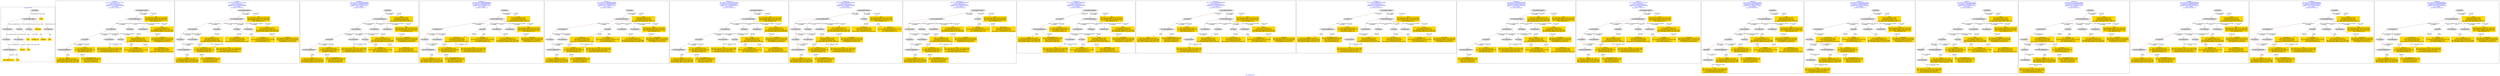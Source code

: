 digraph n0 {
fontcolor="blue"
remincross="true"
label="s16-s-hammer.xml"
subgraph cluster_0 {
label="1-correct model"
n2[style="filled",color="white",fillcolor="lightgray",label="E12_Production1"];
n3[style="filled",color="white",fillcolor="lightgray",label="E21_Person1"];
n4[style="filled",color="white",fillcolor="lightgray",label="E52_Time-Span1"];
n5[style="filled",color="white",fillcolor="lightgray",label="E82_Actor_Appellation1"];
n6[shape="plaintext",style="filled",fillcolor="gold",label="artist_uri"];
n7[style="filled",color="white",fillcolor="lightgray",label="E22_Man-Made_Object1"];
n8[style="filled",color="white",fillcolor="lightgray",label="E35_Title1"];
n9[style="filled",color="white",fillcolor="lightgray",label="E55_Type1"];
n10[shape="plaintext",style="filled",fillcolor="gold",label="description"];
n11[style="filled",color="white",fillcolor="lightgray",label="E78_Collection1"];
n12[shape="plaintext",style="filled",fillcolor="gold",label="title"];
n13[style="filled",color="white",fillcolor="lightgray",label="E38_Image1"];
n14[shape="plaintext",style="filled",fillcolor="gold",label="image"];
n15[shape="plaintext",style="filled",fillcolor="gold",label="year"];
n16[shape="plaintext",style="filled",fillcolor="gold",label="technique_uri"];
n17[shape="plaintext",style="filled",fillcolor="gold",label="technique"];
n18[shape="plaintext",style="filled",fillcolor="gold",label="name"];
n19[shape="plaintext",style="filled",fillcolor="gold",label="artist_appellation_uri"];
n20[shape="plaintext",style="filled",fillcolor="gold",label="artist"];
}
subgraph cluster_1 {
label="candidate 0\nlink coherence:0.9444444444444444\nnode coherence:1.0\nconfidence:0.4192079646206374\nmapping score:0.5064026548735459\ncost:17.9996\n-precision:0.61-recall:0.61"
n22[style="filled",color="white",fillcolor="lightgray",label="E12_Production1"];
n23[style="filled",color="white",fillcolor="lightgray",label="E21_Person1"];
n24[style="filled",color="white",fillcolor="lightgray",label="E52_Time-Span2"];
n25[style="filled",color="white",fillcolor="lightgray",label="E55_Type1"];
n26[style="filled",color="white",fillcolor="lightgray",label="E82_Actor_Appellation1"];
n27[style="filled",color="white",fillcolor="lightgray",label="E22_Man-Made_Object1"];
n28[style="filled",color="white",fillcolor="lightgray",label="E38_Image1"];
n29[style="filled",color="white",fillcolor="lightgray",label="E8_Acquisition1"];
n30[style="filled",color="white",fillcolor="lightgray",label="E33_Linguistic_Object2"];
n31[shape="plaintext",style="filled",fillcolor="gold",label="description\n[E73_Information_Object,P3_has_note,0.3]\n[E22_Man-Made_Object,P3_has_note,0.292]\n[E8_Acquisition,P3_has_note,0.218]\n[E30_Right,P3_has_note,0.189]"];
n32[shape="plaintext",style="filled",fillcolor="gold",label="title\n[E73_Information_Object,P3_has_note,0.351]\n[E22_Man-Made_Object,P3_has_note,0.281]\n[E33_Linguistic_Object,P3_has_note,0.244]\n[E35_Title,label,0.124]"];
n33[shape="plaintext",style="filled",fillcolor="gold",label="artist_uri\n[E21_Person,classLink,0.402]\n[E82_Actor_Appellation,classLink,0.289]\n[E39_Actor,classLink,0.174]\n[E38_Image,classLink,0.135]"];
n34[shape="plaintext",style="filled",fillcolor="gold",label="artist\n[E82_Actor_Appellation,label,0.365]\n[E73_Information_Object,P3_has_note,0.288]\n[E33_Linguistic_Object,P3_has_note,0.229]\n[E22_Man-Made_Object,P3_has_note,0.119]"];
n35[shape="plaintext",style="filled",fillcolor="gold",label="year\n[E52_Time-Span,P82_at_some_time_within,0.483]\n[E52_Time-Span,P82a_begin_of_the_begin,0.251]\n[E12_Production,P3_has_note,0.141]\n[E73_Information_Object,P3_has_note,0.125]"];
n36[shape="plaintext",style="filled",fillcolor="gold",label="technique\n[E55_Type,label,0.368]\n[E29_Design_or_Procedure,P3_has_note,0.339]\n[E57_Material,label,0.174]\n[E57_Material,classLink,0.119]"];
n37[shape="plaintext",style="filled",fillcolor="gold",label="technique_uri\n[E55_Type,classLink,0.389]\n[E57_Material,classLink,0.346]\n[E74_Group,classLink,0.265]\n[E29_Design_or_Procedure,P3_has_note,0.001]"];
n38[shape="plaintext",style="filled",fillcolor="gold",label="image\n[E38_Image,classLink,0.681]\n[E39_Actor,classLink,0.139]\n[E78_Collection,classLink,0.099]\n[E73_Information_Object,P3_has_note,0.081]"];
n39[shape="plaintext",style="filled",fillcolor="gold",label="artist_appellation_uri\n[E82_Actor_Appellation,classLink,0.86]\n[E21_Person,classLink,0.079]\n[E39_Actor,classLink,0.034]\n[E38_Image,classLink,0.027]"];
n40[shape="plaintext",style="filled",fillcolor="gold",label="name\n[E78_Collection,label,0.35]\n[E78_Collection,classLink,0.263]\n[E73_Information_Object,P3_has_note,0.205]\n[E22_Man-Made_Object,P3_has_note,0.182]"];
}
subgraph cluster_2 {
label="candidate 1\nlink coherence:0.9444444444444444\nnode coherence:1.0\nconfidence:0.4192079646206374\nmapping score:0.5064026548735459\ncost:17.99963\n-precision:0.67-recall:0.67"
n42[style="filled",color="white",fillcolor="lightgray",label="E12_Production1"];
n43[style="filled",color="white",fillcolor="lightgray",label="E21_Person1"];
n44[style="filled",color="white",fillcolor="lightgray",label="E52_Time-Span2"];
n45[style="filled",color="white",fillcolor="lightgray",label="E82_Actor_Appellation1"];
n46[style="filled",color="white",fillcolor="lightgray",label="E22_Man-Made_Object1"];
n47[style="filled",color="white",fillcolor="lightgray",label="E38_Image1"];
n48[style="filled",color="white",fillcolor="lightgray",label="E55_Type2"];
n49[style="filled",color="white",fillcolor="lightgray",label="E8_Acquisition1"];
n50[style="filled",color="white",fillcolor="lightgray",label="E33_Linguistic_Object2"];
n51[shape="plaintext",style="filled",fillcolor="gold",label="description\n[E73_Information_Object,P3_has_note,0.3]\n[E22_Man-Made_Object,P3_has_note,0.292]\n[E8_Acquisition,P3_has_note,0.218]\n[E30_Right,P3_has_note,0.189]"];
n52[shape="plaintext",style="filled",fillcolor="gold",label="title\n[E73_Information_Object,P3_has_note,0.351]\n[E22_Man-Made_Object,P3_has_note,0.281]\n[E33_Linguistic_Object,P3_has_note,0.244]\n[E35_Title,label,0.124]"];
n53[shape="plaintext",style="filled",fillcolor="gold",label="artist_uri\n[E21_Person,classLink,0.402]\n[E82_Actor_Appellation,classLink,0.289]\n[E39_Actor,classLink,0.174]\n[E38_Image,classLink,0.135]"];
n54[shape="plaintext",style="filled",fillcolor="gold",label="artist\n[E82_Actor_Appellation,label,0.365]\n[E73_Information_Object,P3_has_note,0.288]\n[E33_Linguistic_Object,P3_has_note,0.229]\n[E22_Man-Made_Object,P3_has_note,0.119]"];
n55[shape="plaintext",style="filled",fillcolor="gold",label="technique_uri\n[E55_Type,classLink,0.389]\n[E57_Material,classLink,0.346]\n[E74_Group,classLink,0.265]\n[E29_Design_or_Procedure,P3_has_note,0.001]"];
n56[shape="plaintext",style="filled",fillcolor="gold",label="year\n[E52_Time-Span,P82_at_some_time_within,0.483]\n[E52_Time-Span,P82a_begin_of_the_begin,0.251]\n[E12_Production,P3_has_note,0.141]\n[E73_Information_Object,P3_has_note,0.125]"];
n57[shape="plaintext",style="filled",fillcolor="gold",label="image\n[E38_Image,classLink,0.681]\n[E39_Actor,classLink,0.139]\n[E78_Collection,classLink,0.099]\n[E73_Information_Object,P3_has_note,0.081]"];
n58[shape="plaintext",style="filled",fillcolor="gold",label="technique\n[E55_Type,label,0.368]\n[E29_Design_or_Procedure,P3_has_note,0.339]\n[E57_Material,label,0.174]\n[E57_Material,classLink,0.119]"];
n59[shape="plaintext",style="filled",fillcolor="gold",label="artist_appellation_uri\n[E82_Actor_Appellation,classLink,0.86]\n[E21_Person,classLink,0.079]\n[E39_Actor,classLink,0.034]\n[E38_Image,classLink,0.027]"];
n60[shape="plaintext",style="filled",fillcolor="gold",label="name\n[E78_Collection,label,0.35]\n[E78_Collection,classLink,0.263]\n[E73_Information_Object,P3_has_note,0.205]\n[E22_Man-Made_Object,P3_has_note,0.182]"];
}
subgraph cluster_3 {
label="candidate 10\nlink coherence:0.8888888888888888\nnode coherence:0.8888888888888888\nconfidence:0.4311002034077481\nmapping score:0.4733296974322123\ncost:17.99958\n-precision:0.72-recall:0.72"
n62[style="filled",color="white",fillcolor="lightgray",label="E12_Production1"];
n63[style="filled",color="white",fillcolor="lightgray",label="E21_Person1"];
n64[style="filled",color="white",fillcolor="lightgray",label="E52_Time-Span2"];
n65[style="filled",color="white",fillcolor="lightgray",label="E55_Type1"];
n66[style="filled",color="white",fillcolor="lightgray",label="E82_Actor_Appellation1"];
n67[style="filled",color="white",fillcolor="lightgray",label="E22_Man-Made_Object1"];
n68[style="filled",color="white",fillcolor="lightgray",label="E78_Collection1"];
n69[style="filled",color="white",fillcolor="lightgray",label="E8_Acquisition1"];
n70[style="filled",color="white",fillcolor="lightgray",label="E38_Image1"];
n71[shape="plaintext",style="filled",fillcolor="gold",label="description\n[E73_Information_Object,P3_has_note,0.3]\n[E22_Man-Made_Object,P3_has_note,0.292]\n[E8_Acquisition,P3_has_note,0.218]\n[E30_Right,P3_has_note,0.189]"];
n72[shape="plaintext",style="filled",fillcolor="gold",label="artist_uri\n[E21_Person,classLink,0.402]\n[E82_Actor_Appellation,classLink,0.289]\n[E39_Actor,classLink,0.174]\n[E38_Image,classLink,0.135]"];
n73[shape="plaintext",style="filled",fillcolor="gold",label="artist\n[E82_Actor_Appellation,label,0.365]\n[E73_Information_Object,P3_has_note,0.288]\n[E33_Linguistic_Object,P3_has_note,0.229]\n[E22_Man-Made_Object,P3_has_note,0.119]"];
n74[shape="plaintext",style="filled",fillcolor="gold",label="year\n[E52_Time-Span,P82_at_some_time_within,0.483]\n[E52_Time-Span,P82a_begin_of_the_begin,0.251]\n[E12_Production,P3_has_note,0.141]\n[E73_Information_Object,P3_has_note,0.125]"];
n75[shape="plaintext",style="filled",fillcolor="gold",label="technique\n[E55_Type,label,0.368]\n[E29_Design_or_Procedure,P3_has_note,0.339]\n[E57_Material,label,0.174]\n[E57_Material,classLink,0.119]"];
n76[shape="plaintext",style="filled",fillcolor="gold",label="technique_uri\n[E55_Type,classLink,0.389]\n[E57_Material,classLink,0.346]\n[E74_Group,classLink,0.265]\n[E29_Design_or_Procedure,P3_has_note,0.001]"];
n77[shape="plaintext",style="filled",fillcolor="gold",label="image\n[E38_Image,classLink,0.681]\n[E39_Actor,classLink,0.139]\n[E78_Collection,classLink,0.099]\n[E73_Information_Object,P3_has_note,0.081]"];
n78[shape="plaintext",style="filled",fillcolor="gold",label="artist_appellation_uri\n[E82_Actor_Appellation,classLink,0.86]\n[E21_Person,classLink,0.079]\n[E39_Actor,classLink,0.034]\n[E38_Image,classLink,0.027]"];
n79[shape="plaintext",style="filled",fillcolor="gold",label="name\n[E78_Collection,label,0.35]\n[E78_Collection,classLink,0.263]\n[E73_Information_Object,P3_has_note,0.205]\n[E22_Man-Made_Object,P3_has_note,0.182]"];
n80[shape="plaintext",style="filled",fillcolor="gold",label="title\n[E73_Information_Object,P3_has_note,0.351]\n[E22_Man-Made_Object,P3_has_note,0.281]\n[E33_Linguistic_Object,P3_has_note,0.244]\n[E35_Title,label,0.124]"];
}
subgraph cluster_4 {
label="candidate 11\nlink coherence:0.8888888888888888\nnode coherence:0.8888888888888888\nconfidence:0.4311002034077481\nmapping score:0.4733296974322123\ncost:17.99961\n-precision:0.78-recall:0.78"
n82[style="filled",color="white",fillcolor="lightgray",label="E12_Production1"];
n83[style="filled",color="white",fillcolor="lightgray",label="E21_Person1"];
n84[style="filled",color="white",fillcolor="lightgray",label="E52_Time-Span2"];
n85[style="filled",color="white",fillcolor="lightgray",label="E82_Actor_Appellation1"];
n86[style="filled",color="white",fillcolor="lightgray",label="E22_Man-Made_Object1"];
n87[style="filled",color="white",fillcolor="lightgray",label="E55_Type2"];
n88[style="filled",color="white",fillcolor="lightgray",label="E78_Collection1"];
n89[style="filled",color="white",fillcolor="lightgray",label="E8_Acquisition1"];
n90[style="filled",color="white",fillcolor="lightgray",label="E38_Image1"];
n91[shape="plaintext",style="filled",fillcolor="gold",label="description\n[E73_Information_Object,P3_has_note,0.3]\n[E22_Man-Made_Object,P3_has_note,0.292]\n[E8_Acquisition,P3_has_note,0.218]\n[E30_Right,P3_has_note,0.189]"];
n92[shape="plaintext",style="filled",fillcolor="gold",label="artist_uri\n[E21_Person,classLink,0.402]\n[E82_Actor_Appellation,classLink,0.289]\n[E39_Actor,classLink,0.174]\n[E38_Image,classLink,0.135]"];
n93[shape="plaintext",style="filled",fillcolor="gold",label="artist\n[E82_Actor_Appellation,label,0.365]\n[E73_Information_Object,P3_has_note,0.288]\n[E33_Linguistic_Object,P3_has_note,0.229]\n[E22_Man-Made_Object,P3_has_note,0.119]"];
n94[shape="plaintext",style="filled",fillcolor="gold",label="technique_uri\n[E55_Type,classLink,0.389]\n[E57_Material,classLink,0.346]\n[E74_Group,classLink,0.265]\n[E29_Design_or_Procedure,P3_has_note,0.001]"];
n95[shape="plaintext",style="filled",fillcolor="gold",label="year\n[E52_Time-Span,P82_at_some_time_within,0.483]\n[E52_Time-Span,P82a_begin_of_the_begin,0.251]\n[E12_Production,P3_has_note,0.141]\n[E73_Information_Object,P3_has_note,0.125]"];
n96[shape="plaintext",style="filled",fillcolor="gold",label="image\n[E38_Image,classLink,0.681]\n[E39_Actor,classLink,0.139]\n[E78_Collection,classLink,0.099]\n[E73_Information_Object,P3_has_note,0.081]"];
n97[shape="plaintext",style="filled",fillcolor="gold",label="technique\n[E55_Type,label,0.368]\n[E29_Design_or_Procedure,P3_has_note,0.339]\n[E57_Material,label,0.174]\n[E57_Material,classLink,0.119]"];
n98[shape="plaintext",style="filled",fillcolor="gold",label="artist_appellation_uri\n[E82_Actor_Appellation,classLink,0.86]\n[E21_Person,classLink,0.079]\n[E39_Actor,classLink,0.034]\n[E38_Image,classLink,0.027]"];
n99[shape="plaintext",style="filled",fillcolor="gold",label="name\n[E78_Collection,label,0.35]\n[E78_Collection,classLink,0.263]\n[E73_Information_Object,P3_has_note,0.205]\n[E22_Man-Made_Object,P3_has_note,0.182]"];
n100[shape="plaintext",style="filled",fillcolor="gold",label="title\n[E73_Information_Object,P3_has_note,0.351]\n[E22_Man-Made_Object,P3_has_note,0.281]\n[E33_Linguistic_Object,P3_has_note,0.244]\n[E35_Title,label,0.124]"];
}
subgraph cluster_5 {
label="candidate 12\nlink coherence:0.8888888888888888\nnode coherence:0.8888888888888888\nconfidence:0.4311002034077481\nmapping score:0.4733296974322123\ncost:17.99963\n-precision:0.78-recall:0.78"
n102[style="filled",color="white",fillcolor="lightgray",label="E12_Production1"];
n103[style="filled",color="white",fillcolor="lightgray",label="E21_Person1"];
n104[style="filled",color="white",fillcolor="lightgray",label="E52_Time-Span2"];
n105[style="filled",color="white",fillcolor="lightgray",label="E82_Actor_Appellation1"];
n106[style="filled",color="white",fillcolor="lightgray",label="E22_Man-Made_Object1"];
n107[style="filled",color="white",fillcolor="lightgray",label="E55_Type3"];
n108[style="filled",color="white",fillcolor="lightgray",label="E78_Collection1"];
n109[style="filled",color="white",fillcolor="lightgray",label="E8_Acquisition1"];
n110[style="filled",color="white",fillcolor="lightgray",label="E38_Image1"];
n111[shape="plaintext",style="filled",fillcolor="gold",label="description\n[E73_Information_Object,P3_has_note,0.3]\n[E22_Man-Made_Object,P3_has_note,0.292]\n[E8_Acquisition,P3_has_note,0.218]\n[E30_Right,P3_has_note,0.189]"];
n112[shape="plaintext",style="filled",fillcolor="gold",label="artist_uri\n[E21_Person,classLink,0.402]\n[E82_Actor_Appellation,classLink,0.289]\n[E39_Actor,classLink,0.174]\n[E38_Image,classLink,0.135]"];
n113[shape="plaintext",style="filled",fillcolor="gold",label="artist\n[E82_Actor_Appellation,label,0.365]\n[E73_Information_Object,P3_has_note,0.288]\n[E33_Linguistic_Object,P3_has_note,0.229]\n[E22_Man-Made_Object,P3_has_note,0.119]"];
n114[shape="plaintext",style="filled",fillcolor="gold",label="technique_uri\n[E55_Type,classLink,0.389]\n[E57_Material,classLink,0.346]\n[E74_Group,classLink,0.265]\n[E29_Design_or_Procedure,P3_has_note,0.001]"];
n115[shape="plaintext",style="filled",fillcolor="gold",label="technique\n[E55_Type,label,0.368]\n[E29_Design_or_Procedure,P3_has_note,0.339]\n[E57_Material,label,0.174]\n[E57_Material,classLink,0.119]"];
n116[shape="plaintext",style="filled",fillcolor="gold",label="year\n[E52_Time-Span,P82_at_some_time_within,0.483]\n[E52_Time-Span,P82a_begin_of_the_begin,0.251]\n[E12_Production,P3_has_note,0.141]\n[E73_Information_Object,P3_has_note,0.125]"];
n117[shape="plaintext",style="filled",fillcolor="gold",label="image\n[E38_Image,classLink,0.681]\n[E39_Actor,classLink,0.139]\n[E78_Collection,classLink,0.099]\n[E73_Information_Object,P3_has_note,0.081]"];
n118[shape="plaintext",style="filled",fillcolor="gold",label="artist_appellation_uri\n[E82_Actor_Appellation,classLink,0.86]\n[E21_Person,classLink,0.079]\n[E39_Actor,classLink,0.034]\n[E38_Image,classLink,0.027]"];
n119[shape="plaintext",style="filled",fillcolor="gold",label="name\n[E78_Collection,label,0.35]\n[E78_Collection,classLink,0.263]\n[E73_Information_Object,P3_has_note,0.205]\n[E22_Man-Made_Object,P3_has_note,0.182]"];
n120[shape="plaintext",style="filled",fillcolor="gold",label="title\n[E73_Information_Object,P3_has_note,0.351]\n[E22_Man-Made_Object,P3_has_note,0.281]\n[E33_Linguistic_Object,P3_has_note,0.244]\n[E35_Title,label,0.124]"];
}
subgraph cluster_6 {
label="candidate 13\nlink coherence:0.8888888888888888\nnode coherence:0.9444444444444444\nconfidence:0.4192079646206374\nmapping score:0.4878841363550273\ncost:17.99961\n-precision:0.61-recall:0.61"
n122[style="filled",color="white",fillcolor="lightgray",label="E12_Production1"];
n123[style="filled",color="white",fillcolor="lightgray",label="E21_Person1"];
n124[style="filled",color="white",fillcolor="lightgray",label="E52_Time-Span2"];
n125[style="filled",color="white",fillcolor="lightgray",label="E55_Type1"];
n126[style="filled",color="white",fillcolor="lightgray",label="E82_Actor_Appellation1"];
n127[style="filled",color="white",fillcolor="lightgray",label="E22_Man-Made_Object1"];
n128[style="filled",color="white",fillcolor="lightgray",label="E38_Image1"];
n129[style="filled",color="white",fillcolor="lightgray",label="E8_Acquisition1"];
n130[style="filled",color="white",fillcolor="lightgray",label="E33_Linguistic_Object1"];
n131[shape="plaintext",style="filled",fillcolor="gold",label="description\n[E73_Information_Object,P3_has_note,0.3]\n[E22_Man-Made_Object,P3_has_note,0.292]\n[E8_Acquisition,P3_has_note,0.218]\n[E30_Right,P3_has_note,0.189]"];
n132[shape="plaintext",style="filled",fillcolor="gold",label="title\n[E73_Information_Object,P3_has_note,0.351]\n[E22_Man-Made_Object,P3_has_note,0.281]\n[E33_Linguistic_Object,P3_has_note,0.244]\n[E35_Title,label,0.124]"];
n133[shape="plaintext",style="filled",fillcolor="gold",label="artist_uri\n[E21_Person,classLink,0.402]\n[E82_Actor_Appellation,classLink,0.289]\n[E39_Actor,classLink,0.174]\n[E38_Image,classLink,0.135]"];
n134[shape="plaintext",style="filled",fillcolor="gold",label="artist\n[E82_Actor_Appellation,label,0.365]\n[E73_Information_Object,P3_has_note,0.288]\n[E33_Linguistic_Object,P3_has_note,0.229]\n[E22_Man-Made_Object,P3_has_note,0.119]"];
n135[shape="plaintext",style="filled",fillcolor="gold",label="year\n[E52_Time-Span,P82_at_some_time_within,0.483]\n[E52_Time-Span,P82a_begin_of_the_begin,0.251]\n[E12_Production,P3_has_note,0.141]\n[E73_Information_Object,P3_has_note,0.125]"];
n136[shape="plaintext",style="filled",fillcolor="gold",label="technique\n[E55_Type,label,0.368]\n[E29_Design_or_Procedure,P3_has_note,0.339]\n[E57_Material,label,0.174]\n[E57_Material,classLink,0.119]"];
n137[shape="plaintext",style="filled",fillcolor="gold",label="technique_uri\n[E55_Type,classLink,0.389]\n[E57_Material,classLink,0.346]\n[E74_Group,classLink,0.265]\n[E29_Design_or_Procedure,P3_has_note,0.001]"];
n138[shape="plaintext",style="filled",fillcolor="gold",label="image\n[E38_Image,classLink,0.681]\n[E39_Actor,classLink,0.139]\n[E78_Collection,classLink,0.099]\n[E73_Information_Object,P3_has_note,0.081]"];
n139[shape="plaintext",style="filled",fillcolor="gold",label="artist_appellation_uri\n[E82_Actor_Appellation,classLink,0.86]\n[E21_Person,classLink,0.079]\n[E39_Actor,classLink,0.034]\n[E38_Image,classLink,0.027]"];
n140[shape="plaintext",style="filled",fillcolor="gold",label="name\n[E78_Collection,label,0.35]\n[E78_Collection,classLink,0.263]\n[E73_Information_Object,P3_has_note,0.205]\n[E22_Man-Made_Object,P3_has_note,0.182]"];
}
subgraph cluster_7 {
label="candidate 14\nlink coherence:0.8888888888888888\nnode coherence:1.0\nconfidence:0.4192079646206374\nmapping score:0.5064026548735459\ncost:17.99964\n-precision:0.61-recall:0.61"
n142[style="filled",color="white",fillcolor="lightgray",label="E12_Production1"];
n143[style="filled",color="white",fillcolor="lightgray",label="E21_Person1"];
n144[style="filled",color="white",fillcolor="lightgray",label="E52_Time-Span2"];
n145[style="filled",color="white",fillcolor="lightgray",label="E82_Actor_Appellation1"];
n146[style="filled",color="white",fillcolor="lightgray",label="E22_Man-Made_Object1"];
n147[style="filled",color="white",fillcolor="lightgray",label="E38_Image1"];
n148[style="filled",color="white",fillcolor="lightgray",label="E8_Acquisition1"];
n149[style="filled",color="white",fillcolor="lightgray",label="E33_Linguistic_Object2"];
n150[style="filled",color="white",fillcolor="lightgray",label="E55_Type2"];
n151[shape="plaintext",style="filled",fillcolor="gold",label="description\n[E73_Information_Object,P3_has_note,0.3]\n[E22_Man-Made_Object,P3_has_note,0.292]\n[E8_Acquisition,P3_has_note,0.218]\n[E30_Right,P3_has_note,0.189]"];
n152[shape="plaintext",style="filled",fillcolor="gold",label="title\n[E73_Information_Object,P3_has_note,0.351]\n[E22_Man-Made_Object,P3_has_note,0.281]\n[E33_Linguistic_Object,P3_has_note,0.244]\n[E35_Title,label,0.124]"];
n153[shape="plaintext",style="filled",fillcolor="gold",label="artist_uri\n[E21_Person,classLink,0.402]\n[E82_Actor_Appellation,classLink,0.289]\n[E39_Actor,classLink,0.174]\n[E38_Image,classLink,0.135]"];
n154[shape="plaintext",style="filled",fillcolor="gold",label="artist\n[E82_Actor_Appellation,label,0.365]\n[E73_Information_Object,P3_has_note,0.288]\n[E33_Linguistic_Object,P3_has_note,0.229]\n[E22_Man-Made_Object,P3_has_note,0.119]"];
n155[shape="plaintext",style="filled",fillcolor="gold",label="technique_uri\n[E55_Type,classLink,0.389]\n[E57_Material,classLink,0.346]\n[E74_Group,classLink,0.265]\n[E29_Design_or_Procedure,P3_has_note,0.001]"];
n156[shape="plaintext",style="filled",fillcolor="gold",label="year\n[E52_Time-Span,P82_at_some_time_within,0.483]\n[E52_Time-Span,P82a_begin_of_the_begin,0.251]\n[E12_Production,P3_has_note,0.141]\n[E73_Information_Object,P3_has_note,0.125]"];
n157[shape="plaintext",style="filled",fillcolor="gold",label="image\n[E38_Image,classLink,0.681]\n[E39_Actor,classLink,0.139]\n[E78_Collection,classLink,0.099]\n[E73_Information_Object,P3_has_note,0.081]"];
n158[shape="plaintext",style="filled",fillcolor="gold",label="technique\n[E55_Type,label,0.368]\n[E29_Design_or_Procedure,P3_has_note,0.339]\n[E57_Material,label,0.174]\n[E57_Material,classLink,0.119]"];
n159[shape="plaintext",style="filled",fillcolor="gold",label="artist_appellation_uri\n[E82_Actor_Appellation,classLink,0.86]\n[E21_Person,classLink,0.079]\n[E39_Actor,classLink,0.034]\n[E38_Image,classLink,0.027]"];
n160[shape="plaintext",style="filled",fillcolor="gold",label="name\n[E78_Collection,label,0.35]\n[E78_Collection,classLink,0.263]\n[E73_Information_Object,P3_has_note,0.205]\n[E22_Man-Made_Object,P3_has_note,0.182]"];
}
subgraph cluster_8 {
label="candidate 15\nlink coherence:0.8888888888888888\nnode coherence:1.0\nconfidence:0.4192079646206374\nmapping score:0.5064026548735459\ncost:17.99965\n-precision:0.61-recall:0.61"
n162[style="filled",color="white",fillcolor="lightgray",label="E12_Production1"];
n163[style="filled",color="white",fillcolor="lightgray",label="E21_Person1"];
n164[style="filled",color="white",fillcolor="lightgray",label="E52_Time-Span2"];
n165[style="filled",color="white",fillcolor="lightgray",label="E82_Actor_Appellation1"];
n166[style="filled",color="white",fillcolor="lightgray",label="E22_Man-Made_Object1"];
n167[style="filled",color="white",fillcolor="lightgray",label="E38_Image1"];
n168[style="filled",color="white",fillcolor="lightgray",label="E8_Acquisition1"];
n169[style="filled",color="white",fillcolor="lightgray",label="E33_Linguistic_Object2"];
n170[style="filled",color="white",fillcolor="lightgray",label="E55_Type1"];
n171[shape="plaintext",style="filled",fillcolor="gold",label="description\n[E73_Information_Object,P3_has_note,0.3]\n[E22_Man-Made_Object,P3_has_note,0.292]\n[E8_Acquisition,P3_has_note,0.218]\n[E30_Right,P3_has_note,0.189]"];
n172[shape="plaintext",style="filled",fillcolor="gold",label="title\n[E73_Information_Object,P3_has_note,0.351]\n[E22_Man-Made_Object,P3_has_note,0.281]\n[E33_Linguistic_Object,P3_has_note,0.244]\n[E35_Title,label,0.124]"];
n173[shape="plaintext",style="filled",fillcolor="gold",label="artist_uri\n[E21_Person,classLink,0.402]\n[E82_Actor_Appellation,classLink,0.289]\n[E39_Actor,classLink,0.174]\n[E38_Image,classLink,0.135]"];
n174[shape="plaintext",style="filled",fillcolor="gold",label="artist\n[E82_Actor_Appellation,label,0.365]\n[E73_Information_Object,P3_has_note,0.288]\n[E33_Linguistic_Object,P3_has_note,0.229]\n[E22_Man-Made_Object,P3_has_note,0.119]"];
n175[shape="plaintext",style="filled",fillcolor="gold",label="year\n[E52_Time-Span,P82_at_some_time_within,0.483]\n[E52_Time-Span,P82a_begin_of_the_begin,0.251]\n[E12_Production,P3_has_note,0.141]\n[E73_Information_Object,P3_has_note,0.125]"];
n176[shape="plaintext",style="filled",fillcolor="gold",label="technique\n[E55_Type,label,0.368]\n[E29_Design_or_Procedure,P3_has_note,0.339]\n[E57_Material,label,0.174]\n[E57_Material,classLink,0.119]"];
n177[shape="plaintext",style="filled",fillcolor="gold",label="technique_uri\n[E55_Type,classLink,0.389]\n[E57_Material,classLink,0.346]\n[E74_Group,classLink,0.265]\n[E29_Design_or_Procedure,P3_has_note,0.001]"];
n178[shape="plaintext",style="filled",fillcolor="gold",label="image\n[E38_Image,classLink,0.681]\n[E39_Actor,classLink,0.139]\n[E78_Collection,classLink,0.099]\n[E73_Information_Object,P3_has_note,0.081]"];
n179[shape="plaintext",style="filled",fillcolor="gold",label="artist_appellation_uri\n[E82_Actor_Appellation,classLink,0.86]\n[E21_Person,classLink,0.079]\n[E39_Actor,classLink,0.034]\n[E38_Image,classLink,0.027]"];
n180[shape="plaintext",style="filled",fillcolor="gold",label="name\n[E78_Collection,label,0.35]\n[E78_Collection,classLink,0.263]\n[E73_Information_Object,P3_has_note,0.205]\n[E22_Man-Made_Object,P3_has_note,0.182]"];
}
subgraph cluster_9 {
label="candidate 16\nlink coherence:0.8888888888888888\nnode coherence:1.0\nconfidence:0.4192079646206374\nmapping score:0.5064026548735459\ncost:17.99968\n-precision:0.56-recall:0.56"
n182[style="filled",color="white",fillcolor="lightgray",label="E12_Production1"];
n183[style="filled",color="white",fillcolor="lightgray",label="E52_Time-Span2"];
n184[style="filled",color="white",fillcolor="lightgray",label="E55_Type1"];
n185[style="filled",color="white",fillcolor="lightgray",label="E21_Person1"];
n186[style="filled",color="white",fillcolor="lightgray",label="E82_Actor_Appellation1"];
n187[style="filled",color="white",fillcolor="lightgray",label="E22_Man-Made_Object1"];
n188[style="filled",color="white",fillcolor="lightgray",label="E38_Image1"];
n189[style="filled",color="white",fillcolor="lightgray",label="E8_Acquisition1"];
n190[style="filled",color="white",fillcolor="lightgray",label="E33_Linguistic_Object2"];
n191[shape="plaintext",style="filled",fillcolor="gold",label="description\n[E73_Information_Object,P3_has_note,0.3]\n[E22_Man-Made_Object,P3_has_note,0.292]\n[E8_Acquisition,P3_has_note,0.218]\n[E30_Right,P3_has_note,0.189]"];
n192[shape="plaintext",style="filled",fillcolor="gold",label="title\n[E73_Information_Object,P3_has_note,0.351]\n[E22_Man-Made_Object,P3_has_note,0.281]\n[E33_Linguistic_Object,P3_has_note,0.244]\n[E35_Title,label,0.124]"];
n193[shape="plaintext",style="filled",fillcolor="gold",label="artist_uri\n[E21_Person,classLink,0.402]\n[E82_Actor_Appellation,classLink,0.289]\n[E39_Actor,classLink,0.174]\n[E38_Image,classLink,0.135]"];
n194[shape="plaintext",style="filled",fillcolor="gold",label="artist\n[E82_Actor_Appellation,label,0.365]\n[E73_Information_Object,P3_has_note,0.288]\n[E33_Linguistic_Object,P3_has_note,0.229]\n[E22_Man-Made_Object,P3_has_note,0.119]"];
n195[shape="plaintext",style="filled",fillcolor="gold",label="year\n[E52_Time-Span,P82_at_some_time_within,0.483]\n[E52_Time-Span,P82a_begin_of_the_begin,0.251]\n[E12_Production,P3_has_note,0.141]\n[E73_Information_Object,P3_has_note,0.125]"];
n196[shape="plaintext",style="filled",fillcolor="gold",label="technique\n[E55_Type,label,0.368]\n[E29_Design_or_Procedure,P3_has_note,0.339]\n[E57_Material,label,0.174]\n[E57_Material,classLink,0.119]"];
n197[shape="plaintext",style="filled",fillcolor="gold",label="technique_uri\n[E55_Type,classLink,0.389]\n[E57_Material,classLink,0.346]\n[E74_Group,classLink,0.265]\n[E29_Design_or_Procedure,P3_has_note,0.001]"];
n198[shape="plaintext",style="filled",fillcolor="gold",label="image\n[E38_Image,classLink,0.681]\n[E39_Actor,classLink,0.139]\n[E78_Collection,classLink,0.099]\n[E73_Information_Object,P3_has_note,0.081]"];
n199[shape="plaintext",style="filled",fillcolor="gold",label="artist_appellation_uri\n[E82_Actor_Appellation,classLink,0.86]\n[E21_Person,classLink,0.079]\n[E39_Actor,classLink,0.034]\n[E38_Image,classLink,0.027]"];
n200[shape="plaintext",style="filled",fillcolor="gold",label="name\n[E78_Collection,label,0.35]\n[E78_Collection,classLink,0.263]\n[E73_Information_Object,P3_has_note,0.205]\n[E22_Man-Made_Object,P3_has_note,0.182]"];
}
subgraph cluster_10 {
label="candidate 17\nlink coherence:0.8888888888888888\nnode coherence:1.0\nconfidence:0.4192079646206374\nmapping score:0.5064026548735459\ncost:17.99971\n-precision:0.61-recall:0.61"
n202[style="filled",color="white",fillcolor="lightgray",label="E12_Production1"];
n203[style="filled",color="white",fillcolor="lightgray",label="E52_Time-Span2"];
n204[style="filled",color="white",fillcolor="lightgray",label="E21_Person1"];
n205[style="filled",color="white",fillcolor="lightgray",label="E82_Actor_Appellation1"];
n206[style="filled",color="white",fillcolor="lightgray",label="E22_Man-Made_Object1"];
n207[style="filled",color="white",fillcolor="lightgray",label="E38_Image1"];
n208[style="filled",color="white",fillcolor="lightgray",label="E55_Type2"];
n209[style="filled",color="white",fillcolor="lightgray",label="E8_Acquisition1"];
n210[style="filled",color="white",fillcolor="lightgray",label="E33_Linguistic_Object2"];
n211[shape="plaintext",style="filled",fillcolor="gold",label="description\n[E73_Information_Object,P3_has_note,0.3]\n[E22_Man-Made_Object,P3_has_note,0.292]\n[E8_Acquisition,P3_has_note,0.218]\n[E30_Right,P3_has_note,0.189]"];
n212[shape="plaintext",style="filled",fillcolor="gold",label="title\n[E73_Information_Object,P3_has_note,0.351]\n[E22_Man-Made_Object,P3_has_note,0.281]\n[E33_Linguistic_Object,P3_has_note,0.244]\n[E35_Title,label,0.124]"];
n213[shape="plaintext",style="filled",fillcolor="gold",label="artist_uri\n[E21_Person,classLink,0.402]\n[E82_Actor_Appellation,classLink,0.289]\n[E39_Actor,classLink,0.174]\n[E38_Image,classLink,0.135]"];
n214[shape="plaintext",style="filled",fillcolor="gold",label="artist\n[E82_Actor_Appellation,label,0.365]\n[E73_Information_Object,P3_has_note,0.288]\n[E33_Linguistic_Object,P3_has_note,0.229]\n[E22_Man-Made_Object,P3_has_note,0.119]"];
n215[shape="plaintext",style="filled",fillcolor="gold",label="technique_uri\n[E55_Type,classLink,0.389]\n[E57_Material,classLink,0.346]\n[E74_Group,classLink,0.265]\n[E29_Design_or_Procedure,P3_has_note,0.001]"];
n216[shape="plaintext",style="filled",fillcolor="gold",label="year\n[E52_Time-Span,P82_at_some_time_within,0.483]\n[E52_Time-Span,P82a_begin_of_the_begin,0.251]\n[E12_Production,P3_has_note,0.141]\n[E73_Information_Object,P3_has_note,0.125]"];
n217[shape="plaintext",style="filled",fillcolor="gold",label="image\n[E38_Image,classLink,0.681]\n[E39_Actor,classLink,0.139]\n[E78_Collection,classLink,0.099]\n[E73_Information_Object,P3_has_note,0.081]"];
n218[shape="plaintext",style="filled",fillcolor="gold",label="technique\n[E55_Type,label,0.368]\n[E29_Design_or_Procedure,P3_has_note,0.339]\n[E57_Material,label,0.174]\n[E57_Material,classLink,0.119]"];
n219[shape="plaintext",style="filled",fillcolor="gold",label="artist_appellation_uri\n[E82_Actor_Appellation,classLink,0.86]\n[E21_Person,classLink,0.079]\n[E39_Actor,classLink,0.034]\n[E38_Image,classLink,0.027]"];
n220[shape="plaintext",style="filled",fillcolor="gold",label="name\n[E78_Collection,label,0.35]\n[E78_Collection,classLink,0.263]\n[E73_Information_Object,P3_has_note,0.205]\n[E22_Man-Made_Object,P3_has_note,0.182]"];
}
subgraph cluster_11 {
label="candidate 18\nlink coherence:0.8888888888888888\nnode coherence:1.0\nconfidence:0.4192079646206374\nmapping score:0.5064026548735459\ncost:17.99973\n-precision:0.61-recall:0.61"
n222[style="filled",color="white",fillcolor="lightgray",label="E12_Production1"];
n223[style="filled",color="white",fillcolor="lightgray",label="E52_Time-Span2"];
n224[style="filled",color="white",fillcolor="lightgray",label="E21_Person1"];
n225[style="filled",color="white",fillcolor="lightgray",label="E82_Actor_Appellation1"];
n226[style="filled",color="white",fillcolor="lightgray",label="E22_Man-Made_Object1"];
n227[style="filled",color="white",fillcolor="lightgray",label="E38_Image1"];
n228[style="filled",color="white",fillcolor="lightgray",label="E55_Type3"];
n229[style="filled",color="white",fillcolor="lightgray",label="E8_Acquisition1"];
n230[style="filled",color="white",fillcolor="lightgray",label="E33_Linguistic_Object2"];
n231[shape="plaintext",style="filled",fillcolor="gold",label="description\n[E73_Information_Object,P3_has_note,0.3]\n[E22_Man-Made_Object,P3_has_note,0.292]\n[E8_Acquisition,P3_has_note,0.218]\n[E30_Right,P3_has_note,0.189]"];
n232[shape="plaintext",style="filled",fillcolor="gold",label="title\n[E73_Information_Object,P3_has_note,0.351]\n[E22_Man-Made_Object,P3_has_note,0.281]\n[E33_Linguistic_Object,P3_has_note,0.244]\n[E35_Title,label,0.124]"];
n233[shape="plaintext",style="filled",fillcolor="gold",label="artist_uri\n[E21_Person,classLink,0.402]\n[E82_Actor_Appellation,classLink,0.289]\n[E39_Actor,classLink,0.174]\n[E38_Image,classLink,0.135]"];
n234[shape="plaintext",style="filled",fillcolor="gold",label="artist\n[E82_Actor_Appellation,label,0.365]\n[E73_Information_Object,P3_has_note,0.288]\n[E33_Linguistic_Object,P3_has_note,0.229]\n[E22_Man-Made_Object,P3_has_note,0.119]"];
n235[shape="plaintext",style="filled",fillcolor="gold",label="technique_uri\n[E55_Type,classLink,0.389]\n[E57_Material,classLink,0.346]\n[E74_Group,classLink,0.265]\n[E29_Design_or_Procedure,P3_has_note,0.001]"];
n236[shape="plaintext",style="filled",fillcolor="gold",label="technique\n[E55_Type,label,0.368]\n[E29_Design_or_Procedure,P3_has_note,0.339]\n[E57_Material,label,0.174]\n[E57_Material,classLink,0.119]"];
n237[shape="plaintext",style="filled",fillcolor="gold",label="year\n[E52_Time-Span,P82_at_some_time_within,0.483]\n[E52_Time-Span,P82a_begin_of_the_begin,0.251]\n[E12_Production,P3_has_note,0.141]\n[E73_Information_Object,P3_has_note,0.125]"];
n238[shape="plaintext",style="filled",fillcolor="gold",label="image\n[E38_Image,classLink,0.681]\n[E39_Actor,classLink,0.139]\n[E78_Collection,classLink,0.099]\n[E73_Information_Object,P3_has_note,0.081]"];
n239[shape="plaintext",style="filled",fillcolor="gold",label="artist_appellation_uri\n[E82_Actor_Appellation,classLink,0.86]\n[E21_Person,classLink,0.079]\n[E39_Actor,classLink,0.034]\n[E38_Image,classLink,0.027]"];
n240[shape="plaintext",style="filled",fillcolor="gold",label="name\n[E78_Collection,label,0.35]\n[E78_Collection,classLink,0.263]\n[E73_Information_Object,P3_has_note,0.205]\n[E22_Man-Made_Object,P3_has_note,0.182]"];
}
subgraph cluster_12 {
label="candidate 19\nlink coherence:0.8888888888888888\nnode coherence:0.9444444444444444\nconfidence:0.40563315723943144\nmapping score:0.48335920056129195\ncost:17.9996\n-precision:0.56-recall:0.56"
n242[style="filled",color="white",fillcolor="lightgray",label="E12_Production1"];
n243[style="filled",color="white",fillcolor="lightgray",label="E21_Person1"];
n244[style="filled",color="white",fillcolor="lightgray",label="E52_Time-Span2"];
n245[style="filled",color="white",fillcolor="lightgray",label="E55_Type1"];
n246[style="filled",color="white",fillcolor="lightgray",label="E82_Actor_Appellation1"];
n247[style="filled",color="white",fillcolor="lightgray",label="E22_Man-Made_Object1"];
n248[style="filled",color="white",fillcolor="lightgray",label="E38_Image1"];
n249[style="filled",color="white",fillcolor="lightgray",label="E8_Acquisition1"];
n250[style="filled",color="white",fillcolor="lightgray",label="E33_Linguistic_Object2"];
n251[shape="plaintext",style="filled",fillcolor="gold",label="artist\n[E82_Actor_Appellation,label,0.365]\n[E73_Information_Object,P3_has_note,0.288]\n[E33_Linguistic_Object,P3_has_note,0.229]\n[E22_Man-Made_Object,P3_has_note,0.119]"];
n252[shape="plaintext",style="filled",fillcolor="gold",label="description\n[E73_Information_Object,P3_has_note,0.3]\n[E22_Man-Made_Object,P3_has_note,0.292]\n[E8_Acquisition,P3_has_note,0.218]\n[E30_Right,P3_has_note,0.189]"];
n253[shape="plaintext",style="filled",fillcolor="gold",label="title\n[E73_Information_Object,P3_has_note,0.351]\n[E22_Man-Made_Object,P3_has_note,0.281]\n[E33_Linguistic_Object,P3_has_note,0.244]\n[E35_Title,label,0.124]"];
n254[shape="plaintext",style="filled",fillcolor="gold",label="artist_uri\n[E21_Person,classLink,0.402]\n[E82_Actor_Appellation,classLink,0.289]\n[E39_Actor,classLink,0.174]\n[E38_Image,classLink,0.135]"];
n255[shape="plaintext",style="filled",fillcolor="gold",label="year\n[E52_Time-Span,P82_at_some_time_within,0.483]\n[E52_Time-Span,P82a_begin_of_the_begin,0.251]\n[E12_Production,P3_has_note,0.141]\n[E73_Information_Object,P3_has_note,0.125]"];
n256[shape="plaintext",style="filled",fillcolor="gold",label="technique\n[E55_Type,label,0.368]\n[E29_Design_or_Procedure,P3_has_note,0.339]\n[E57_Material,label,0.174]\n[E57_Material,classLink,0.119]"];
n257[shape="plaintext",style="filled",fillcolor="gold",label="technique_uri\n[E55_Type,classLink,0.389]\n[E57_Material,classLink,0.346]\n[E74_Group,classLink,0.265]\n[E29_Design_or_Procedure,P3_has_note,0.001]"];
n258[shape="plaintext",style="filled",fillcolor="gold",label="image\n[E38_Image,classLink,0.681]\n[E39_Actor,classLink,0.139]\n[E78_Collection,classLink,0.099]\n[E73_Information_Object,P3_has_note,0.081]"];
n259[shape="plaintext",style="filled",fillcolor="gold",label="artist_appellation_uri\n[E82_Actor_Appellation,classLink,0.86]\n[E21_Person,classLink,0.079]\n[E39_Actor,classLink,0.034]\n[E38_Image,classLink,0.027]"];
n260[shape="plaintext",style="filled",fillcolor="gold",label="name\n[E78_Collection,label,0.35]\n[E78_Collection,classLink,0.263]\n[E73_Information_Object,P3_has_note,0.205]\n[E22_Man-Made_Object,P3_has_note,0.182]"];
}
subgraph cluster_13 {
label="candidate 2\nlink coherence:0.9444444444444444\nnode coherence:1.0\nconfidence:0.4192079646206374\nmapping score:0.5064026548735459\ncost:17.99965\n-precision:0.67-recall:0.67"
n262[style="filled",color="white",fillcolor="lightgray",label="E12_Production1"];
n263[style="filled",color="white",fillcolor="lightgray",label="E21_Person1"];
n264[style="filled",color="white",fillcolor="lightgray",label="E52_Time-Span2"];
n265[style="filled",color="white",fillcolor="lightgray",label="E82_Actor_Appellation1"];
n266[style="filled",color="white",fillcolor="lightgray",label="E22_Man-Made_Object1"];
n267[style="filled",color="white",fillcolor="lightgray",label="E38_Image1"];
n268[style="filled",color="white",fillcolor="lightgray",label="E55_Type3"];
n269[style="filled",color="white",fillcolor="lightgray",label="E8_Acquisition1"];
n270[style="filled",color="white",fillcolor="lightgray",label="E33_Linguistic_Object2"];
n271[shape="plaintext",style="filled",fillcolor="gold",label="description\n[E73_Information_Object,P3_has_note,0.3]\n[E22_Man-Made_Object,P3_has_note,0.292]\n[E8_Acquisition,P3_has_note,0.218]\n[E30_Right,P3_has_note,0.189]"];
n272[shape="plaintext",style="filled",fillcolor="gold",label="title\n[E73_Information_Object,P3_has_note,0.351]\n[E22_Man-Made_Object,P3_has_note,0.281]\n[E33_Linguistic_Object,P3_has_note,0.244]\n[E35_Title,label,0.124]"];
n273[shape="plaintext",style="filled",fillcolor="gold",label="artist_uri\n[E21_Person,classLink,0.402]\n[E82_Actor_Appellation,classLink,0.289]\n[E39_Actor,classLink,0.174]\n[E38_Image,classLink,0.135]"];
n274[shape="plaintext",style="filled",fillcolor="gold",label="artist\n[E82_Actor_Appellation,label,0.365]\n[E73_Information_Object,P3_has_note,0.288]\n[E33_Linguistic_Object,P3_has_note,0.229]\n[E22_Man-Made_Object,P3_has_note,0.119]"];
n275[shape="plaintext",style="filled",fillcolor="gold",label="technique_uri\n[E55_Type,classLink,0.389]\n[E57_Material,classLink,0.346]\n[E74_Group,classLink,0.265]\n[E29_Design_or_Procedure,P3_has_note,0.001]"];
n276[shape="plaintext",style="filled",fillcolor="gold",label="technique\n[E55_Type,label,0.368]\n[E29_Design_or_Procedure,P3_has_note,0.339]\n[E57_Material,label,0.174]\n[E57_Material,classLink,0.119]"];
n277[shape="plaintext",style="filled",fillcolor="gold",label="year\n[E52_Time-Span,P82_at_some_time_within,0.483]\n[E52_Time-Span,P82a_begin_of_the_begin,0.251]\n[E12_Production,P3_has_note,0.141]\n[E73_Information_Object,P3_has_note,0.125]"];
n278[shape="plaintext",style="filled",fillcolor="gold",label="image\n[E38_Image,classLink,0.681]\n[E39_Actor,classLink,0.139]\n[E78_Collection,classLink,0.099]\n[E73_Information_Object,P3_has_note,0.081]"];
n279[shape="plaintext",style="filled",fillcolor="gold",label="artist_appellation_uri\n[E82_Actor_Appellation,classLink,0.86]\n[E21_Person,classLink,0.079]\n[E39_Actor,classLink,0.034]\n[E38_Image,classLink,0.027]"];
n280[shape="plaintext",style="filled",fillcolor="gold",label="name\n[E78_Collection,label,0.35]\n[E78_Collection,classLink,0.263]\n[E73_Information_Object,P3_has_note,0.205]\n[E22_Man-Made_Object,P3_has_note,0.182]"];
}
subgraph cluster_14 {
label="candidate 3\nlink coherence:0.8947368421052632\nnode coherence:0.8888888888888888\nconfidence:0.4398611973895187\nmapping score:0.47625002875946915\ncost:18.99958\n-precision:0.68-recall:0.72"
n282[style="filled",color="white",fillcolor="lightgray",label="E12_Production1"];
n283[style="filled",color="white",fillcolor="lightgray",label="E21_Person1"];
n284[style="filled",color="white",fillcolor="lightgray",label="E55_Type1"];
n285[style="filled",color="white",fillcolor="lightgray",label="E69_Death1"];
n286[style="filled",color="white",fillcolor="lightgray",label="E82_Actor_Appellation1"];
n287[style="filled",color="white",fillcolor="lightgray",label="E22_Man-Made_Object1"];
n288[style="filled",color="white",fillcolor="lightgray",label="E78_Collection1"];
n289[style="filled",color="white",fillcolor="lightgray",label="E8_Acquisition1"];
n290[style="filled",color="white",fillcolor="lightgray",label="E38_Image1"];
n291[style="filled",color="white",fillcolor="lightgray",label="E52_Time-Span4"];
n292[shape="plaintext",style="filled",fillcolor="gold",label="description\n[E73_Information_Object,P3_has_note,0.3]\n[E22_Man-Made_Object,P3_has_note,0.292]\n[E8_Acquisition,P3_has_note,0.218]\n[E30_Right,P3_has_note,0.189]"];
n293[shape="plaintext",style="filled",fillcolor="gold",label="artist_uri\n[E21_Person,classLink,0.402]\n[E82_Actor_Appellation,classLink,0.289]\n[E39_Actor,classLink,0.174]\n[E38_Image,classLink,0.135]"];
n294[shape="plaintext",style="filled",fillcolor="gold",label="artist\n[E82_Actor_Appellation,label,0.365]\n[E73_Information_Object,P3_has_note,0.288]\n[E33_Linguistic_Object,P3_has_note,0.229]\n[E22_Man-Made_Object,P3_has_note,0.119]"];
n295[shape="plaintext",style="filled",fillcolor="gold",label="technique\n[E55_Type,label,0.368]\n[E29_Design_or_Procedure,P3_has_note,0.339]\n[E57_Material,label,0.174]\n[E57_Material,classLink,0.119]"];
n296[shape="plaintext",style="filled",fillcolor="gold",label="technique_uri\n[E55_Type,classLink,0.389]\n[E57_Material,classLink,0.346]\n[E74_Group,classLink,0.265]\n[E29_Design_or_Procedure,P3_has_note,0.001]"];
n297[shape="plaintext",style="filled",fillcolor="gold",label="image\n[E38_Image,classLink,0.681]\n[E39_Actor,classLink,0.139]\n[E78_Collection,classLink,0.099]\n[E73_Information_Object,P3_has_note,0.081]"];
n298[shape="plaintext",style="filled",fillcolor="gold",label="name\n[E78_Collection,label,0.35]\n[E78_Collection,classLink,0.263]\n[E73_Information_Object,P3_has_note,0.205]\n[E22_Man-Made_Object,P3_has_note,0.182]"];
n299[shape="plaintext",style="filled",fillcolor="gold",label="artist_appellation_uri\n[E82_Actor_Appellation,classLink,0.86]\n[E21_Person,classLink,0.079]\n[E39_Actor,classLink,0.034]\n[E38_Image,classLink,0.027]"];
n300[shape="plaintext",style="filled",fillcolor="gold",label="title\n[E73_Information_Object,P3_has_note,0.351]\n[E22_Man-Made_Object,P3_has_note,0.281]\n[E33_Linguistic_Object,P3_has_note,0.244]\n[E35_Title,label,0.124]"];
n301[shape="plaintext",style="filled",fillcolor="gold",label="year\n[E52_Time-Span,P82_at_some_time_within,0.483]\n[E52_Time-Span,P82a_begin_of_the_begin,0.251]\n[E12_Production,P3_has_note,0.141]\n[E73_Information_Object,P3_has_note,0.125]"];
}
subgraph cluster_15 {
label="candidate 4\nlink coherence:0.8947368421052632\nnode coherence:0.8888888888888888\nconfidence:0.4398611973895187\nmapping score:0.47625002875946915\ncost:18.99961\n-precision:0.74-recall:0.78"
n303[style="filled",color="white",fillcolor="lightgray",label="E12_Production1"];
n304[style="filled",color="white",fillcolor="lightgray",label="E21_Person1"];
n305[style="filled",color="white",fillcolor="lightgray",label="E69_Death1"];
n306[style="filled",color="white",fillcolor="lightgray",label="E82_Actor_Appellation1"];
n307[style="filled",color="white",fillcolor="lightgray",label="E22_Man-Made_Object1"];
n308[style="filled",color="white",fillcolor="lightgray",label="E55_Type2"];
n309[style="filled",color="white",fillcolor="lightgray",label="E78_Collection1"];
n310[style="filled",color="white",fillcolor="lightgray",label="E8_Acquisition1"];
n311[style="filled",color="white",fillcolor="lightgray",label="E38_Image1"];
n312[style="filled",color="white",fillcolor="lightgray",label="E52_Time-Span4"];
n313[shape="plaintext",style="filled",fillcolor="gold",label="description\n[E73_Information_Object,P3_has_note,0.3]\n[E22_Man-Made_Object,P3_has_note,0.292]\n[E8_Acquisition,P3_has_note,0.218]\n[E30_Right,P3_has_note,0.189]"];
n314[shape="plaintext",style="filled",fillcolor="gold",label="artist_uri\n[E21_Person,classLink,0.402]\n[E82_Actor_Appellation,classLink,0.289]\n[E39_Actor,classLink,0.174]\n[E38_Image,classLink,0.135]"];
n315[shape="plaintext",style="filled",fillcolor="gold",label="artist\n[E82_Actor_Appellation,label,0.365]\n[E73_Information_Object,P3_has_note,0.288]\n[E33_Linguistic_Object,P3_has_note,0.229]\n[E22_Man-Made_Object,P3_has_note,0.119]"];
n316[shape="plaintext",style="filled",fillcolor="gold",label="technique_uri\n[E55_Type,classLink,0.389]\n[E57_Material,classLink,0.346]\n[E74_Group,classLink,0.265]\n[E29_Design_or_Procedure,P3_has_note,0.001]"];
n317[shape="plaintext",style="filled",fillcolor="gold",label="image\n[E38_Image,classLink,0.681]\n[E39_Actor,classLink,0.139]\n[E78_Collection,classLink,0.099]\n[E73_Information_Object,P3_has_note,0.081]"];
n318[shape="plaintext",style="filled",fillcolor="gold",label="name\n[E78_Collection,label,0.35]\n[E78_Collection,classLink,0.263]\n[E73_Information_Object,P3_has_note,0.205]\n[E22_Man-Made_Object,P3_has_note,0.182]"];
n319[shape="plaintext",style="filled",fillcolor="gold",label="technique\n[E55_Type,label,0.368]\n[E29_Design_or_Procedure,P3_has_note,0.339]\n[E57_Material,label,0.174]\n[E57_Material,classLink,0.119]"];
n320[shape="plaintext",style="filled",fillcolor="gold",label="artist_appellation_uri\n[E82_Actor_Appellation,classLink,0.86]\n[E21_Person,classLink,0.079]\n[E39_Actor,classLink,0.034]\n[E38_Image,classLink,0.027]"];
n321[shape="plaintext",style="filled",fillcolor="gold",label="title\n[E73_Information_Object,P3_has_note,0.351]\n[E22_Man-Made_Object,P3_has_note,0.281]\n[E33_Linguistic_Object,P3_has_note,0.244]\n[E35_Title,label,0.124]"];
n322[shape="plaintext",style="filled",fillcolor="gold",label="year\n[E52_Time-Span,P82_at_some_time_within,0.483]\n[E52_Time-Span,P82a_begin_of_the_begin,0.251]\n[E12_Production,P3_has_note,0.141]\n[E73_Information_Object,P3_has_note,0.125]"];
}
subgraph cluster_16 {
label="candidate 5\nlink coherence:0.8947368421052632\nnode coherence:0.8888888888888888\nconfidence:0.4311002034077481\nmapping score:0.4733296974322123\ncost:18.99958\n-precision:0.63-recall:0.67"
n324[style="filled",color="white",fillcolor="lightgray",label="E12_Production1"];
n325[style="filled",color="white",fillcolor="lightgray",label="E21_Person1"];
n326[style="filled",color="white",fillcolor="lightgray",label="E55_Type1"];
n327[style="filled",color="white",fillcolor="lightgray",label="E69_Death1"];
n328[style="filled",color="white",fillcolor="lightgray",label="E82_Actor_Appellation1"];
n329[style="filled",color="white",fillcolor="lightgray",label="E22_Man-Made_Object1"];
n330[style="filled",color="white",fillcolor="lightgray",label="E78_Collection1"];
n331[style="filled",color="white",fillcolor="lightgray",label="E8_Acquisition1"];
n332[style="filled",color="white",fillcolor="lightgray",label="E38_Image1"];
n333[style="filled",color="white",fillcolor="lightgray",label="E52_Time-Span4"];
n334[shape="plaintext",style="filled",fillcolor="gold",label="description\n[E73_Information_Object,P3_has_note,0.3]\n[E22_Man-Made_Object,P3_has_note,0.292]\n[E8_Acquisition,P3_has_note,0.218]\n[E30_Right,P3_has_note,0.189]"];
n335[shape="plaintext",style="filled",fillcolor="gold",label="artist_uri\n[E21_Person,classLink,0.402]\n[E82_Actor_Appellation,classLink,0.289]\n[E39_Actor,classLink,0.174]\n[E38_Image,classLink,0.135]"];
n336[shape="plaintext",style="filled",fillcolor="gold",label="artist\n[E82_Actor_Appellation,label,0.365]\n[E73_Information_Object,P3_has_note,0.288]\n[E33_Linguistic_Object,P3_has_note,0.229]\n[E22_Man-Made_Object,P3_has_note,0.119]"];
n337[shape="plaintext",style="filled",fillcolor="gold",label="technique\n[E55_Type,label,0.368]\n[E29_Design_or_Procedure,P3_has_note,0.339]\n[E57_Material,label,0.174]\n[E57_Material,classLink,0.119]"];
n338[shape="plaintext",style="filled",fillcolor="gold",label="technique_uri\n[E55_Type,classLink,0.389]\n[E57_Material,classLink,0.346]\n[E74_Group,classLink,0.265]\n[E29_Design_or_Procedure,P3_has_note,0.001]"];
n339[shape="plaintext",style="filled",fillcolor="gold",label="image\n[E38_Image,classLink,0.681]\n[E39_Actor,classLink,0.139]\n[E78_Collection,classLink,0.099]\n[E73_Information_Object,P3_has_note,0.081]"];
n340[shape="plaintext",style="filled",fillcolor="gold",label="artist_appellation_uri\n[E82_Actor_Appellation,classLink,0.86]\n[E21_Person,classLink,0.079]\n[E39_Actor,classLink,0.034]\n[E38_Image,classLink,0.027]"];
n341[shape="plaintext",style="filled",fillcolor="gold",label="name\n[E78_Collection,label,0.35]\n[E78_Collection,classLink,0.263]\n[E73_Information_Object,P3_has_note,0.205]\n[E22_Man-Made_Object,P3_has_note,0.182]"];
n342[shape="plaintext",style="filled",fillcolor="gold",label="title\n[E73_Information_Object,P3_has_note,0.351]\n[E22_Man-Made_Object,P3_has_note,0.281]\n[E33_Linguistic_Object,P3_has_note,0.244]\n[E35_Title,label,0.124]"];
n343[shape="plaintext",style="filled",fillcolor="gold",label="year\n[E52_Time-Span,P82_at_some_time_within,0.483]\n[E52_Time-Span,P82a_begin_of_the_begin,0.251]\n[E12_Production,P3_has_note,0.141]\n[E73_Information_Object,P3_has_note,0.125]"];
}
subgraph cluster_17 {
label="candidate 6\nlink coherence:0.8947368421052632\nnode coherence:0.8888888888888888\nconfidence:0.4311002034077481\nmapping score:0.4733296974322123\ncost:18.99961\n-precision:0.68-recall:0.72"
n345[style="filled",color="white",fillcolor="lightgray",label="E12_Production1"];
n346[style="filled",color="white",fillcolor="lightgray",label="E21_Person1"];
n347[style="filled",color="white",fillcolor="lightgray",label="E69_Death1"];
n348[style="filled",color="white",fillcolor="lightgray",label="E82_Actor_Appellation1"];
n349[style="filled",color="white",fillcolor="lightgray",label="E22_Man-Made_Object1"];
n350[style="filled",color="white",fillcolor="lightgray",label="E55_Type2"];
n351[style="filled",color="white",fillcolor="lightgray",label="E78_Collection1"];
n352[style="filled",color="white",fillcolor="lightgray",label="E8_Acquisition1"];
n353[style="filled",color="white",fillcolor="lightgray",label="E38_Image1"];
n354[style="filled",color="white",fillcolor="lightgray",label="E52_Time-Span4"];
n355[shape="plaintext",style="filled",fillcolor="gold",label="description\n[E73_Information_Object,P3_has_note,0.3]\n[E22_Man-Made_Object,P3_has_note,0.292]\n[E8_Acquisition,P3_has_note,0.218]\n[E30_Right,P3_has_note,0.189]"];
n356[shape="plaintext",style="filled",fillcolor="gold",label="artist_uri\n[E21_Person,classLink,0.402]\n[E82_Actor_Appellation,classLink,0.289]\n[E39_Actor,classLink,0.174]\n[E38_Image,classLink,0.135]"];
n357[shape="plaintext",style="filled",fillcolor="gold",label="artist\n[E82_Actor_Appellation,label,0.365]\n[E73_Information_Object,P3_has_note,0.288]\n[E33_Linguistic_Object,P3_has_note,0.229]\n[E22_Man-Made_Object,P3_has_note,0.119]"];
n358[shape="plaintext",style="filled",fillcolor="gold",label="technique_uri\n[E55_Type,classLink,0.389]\n[E57_Material,classLink,0.346]\n[E74_Group,classLink,0.265]\n[E29_Design_or_Procedure,P3_has_note,0.001]"];
n359[shape="plaintext",style="filled",fillcolor="gold",label="image\n[E38_Image,classLink,0.681]\n[E39_Actor,classLink,0.139]\n[E78_Collection,classLink,0.099]\n[E73_Information_Object,P3_has_note,0.081]"];
n360[shape="plaintext",style="filled",fillcolor="gold",label="technique\n[E55_Type,label,0.368]\n[E29_Design_or_Procedure,P3_has_note,0.339]\n[E57_Material,label,0.174]\n[E57_Material,classLink,0.119]"];
n361[shape="plaintext",style="filled",fillcolor="gold",label="artist_appellation_uri\n[E82_Actor_Appellation,classLink,0.86]\n[E21_Person,classLink,0.079]\n[E39_Actor,classLink,0.034]\n[E38_Image,classLink,0.027]"];
n362[shape="plaintext",style="filled",fillcolor="gold",label="name\n[E78_Collection,label,0.35]\n[E78_Collection,classLink,0.263]\n[E73_Information_Object,P3_has_note,0.205]\n[E22_Man-Made_Object,P3_has_note,0.182]"];
n363[shape="plaintext",style="filled",fillcolor="gold",label="title\n[E73_Information_Object,P3_has_note,0.351]\n[E22_Man-Made_Object,P3_has_note,0.281]\n[E33_Linguistic_Object,P3_has_note,0.244]\n[E35_Title,label,0.124]"];
n364[shape="plaintext",style="filled",fillcolor="gold",label="year\n[E52_Time-Span,P82_at_some_time_within,0.483]\n[E52_Time-Span,P82a_begin_of_the_begin,0.251]\n[E12_Production,P3_has_note,0.141]\n[E73_Information_Object,P3_has_note,0.125]"];
}
subgraph cluster_18 {
label="candidate 7\nlink coherence:0.8888888888888888\nnode coherence:0.8888888888888888\nconfidence:0.4398611973895187\nmapping score:0.47625002875946915\ncost:17.99958\n-precision:0.78-recall:0.78"
n366[style="filled",color="white",fillcolor="lightgray",label="E12_Production1"];
n367[style="filled",color="white",fillcolor="lightgray",label="E21_Person1"];
n368[style="filled",color="white",fillcolor="lightgray",label="E52_Time-Span2"];
n369[style="filled",color="white",fillcolor="lightgray",label="E55_Type1"];
n370[style="filled",color="white",fillcolor="lightgray",label="E82_Actor_Appellation1"];
n371[style="filled",color="white",fillcolor="lightgray",label="E22_Man-Made_Object1"];
n372[style="filled",color="white",fillcolor="lightgray",label="E78_Collection1"];
n373[style="filled",color="white",fillcolor="lightgray",label="E8_Acquisition1"];
n374[style="filled",color="white",fillcolor="lightgray",label="E38_Image1"];
n375[shape="plaintext",style="filled",fillcolor="gold",label="description\n[E73_Information_Object,P3_has_note,0.3]\n[E22_Man-Made_Object,P3_has_note,0.292]\n[E8_Acquisition,P3_has_note,0.218]\n[E30_Right,P3_has_note,0.189]"];
n376[shape="plaintext",style="filled",fillcolor="gold",label="artist_uri\n[E21_Person,classLink,0.402]\n[E82_Actor_Appellation,classLink,0.289]\n[E39_Actor,classLink,0.174]\n[E38_Image,classLink,0.135]"];
n377[shape="plaintext",style="filled",fillcolor="gold",label="artist\n[E82_Actor_Appellation,label,0.365]\n[E73_Information_Object,P3_has_note,0.288]\n[E33_Linguistic_Object,P3_has_note,0.229]\n[E22_Man-Made_Object,P3_has_note,0.119]"];
n378[shape="plaintext",style="filled",fillcolor="gold",label="year\n[E52_Time-Span,P82_at_some_time_within,0.483]\n[E52_Time-Span,P82a_begin_of_the_begin,0.251]\n[E12_Production,P3_has_note,0.141]\n[E73_Information_Object,P3_has_note,0.125]"];
n379[shape="plaintext",style="filled",fillcolor="gold",label="technique\n[E55_Type,label,0.368]\n[E29_Design_or_Procedure,P3_has_note,0.339]\n[E57_Material,label,0.174]\n[E57_Material,classLink,0.119]"];
n380[shape="plaintext",style="filled",fillcolor="gold",label="technique_uri\n[E55_Type,classLink,0.389]\n[E57_Material,classLink,0.346]\n[E74_Group,classLink,0.265]\n[E29_Design_or_Procedure,P3_has_note,0.001]"];
n381[shape="plaintext",style="filled",fillcolor="gold",label="image\n[E38_Image,classLink,0.681]\n[E39_Actor,classLink,0.139]\n[E78_Collection,classLink,0.099]\n[E73_Information_Object,P3_has_note,0.081]"];
n382[shape="plaintext",style="filled",fillcolor="gold",label="name\n[E78_Collection,label,0.35]\n[E78_Collection,classLink,0.263]\n[E73_Information_Object,P3_has_note,0.205]\n[E22_Man-Made_Object,P3_has_note,0.182]"];
n383[shape="plaintext",style="filled",fillcolor="gold",label="artist_appellation_uri\n[E82_Actor_Appellation,classLink,0.86]\n[E21_Person,classLink,0.079]\n[E39_Actor,classLink,0.034]\n[E38_Image,classLink,0.027]"];
n384[shape="plaintext",style="filled",fillcolor="gold",label="title\n[E73_Information_Object,P3_has_note,0.351]\n[E22_Man-Made_Object,P3_has_note,0.281]\n[E33_Linguistic_Object,P3_has_note,0.244]\n[E35_Title,label,0.124]"];
}
subgraph cluster_19 {
label="candidate 8\nlink coherence:0.8888888888888888\nnode coherence:0.8888888888888888\nconfidence:0.4398611973895187\nmapping score:0.47625002875946915\ncost:17.99961\n-precision:0.83-recall:0.83"
n386[style="filled",color="white",fillcolor="lightgray",label="E12_Production1"];
n387[style="filled",color="white",fillcolor="lightgray",label="E21_Person1"];
n388[style="filled",color="white",fillcolor="lightgray",label="E52_Time-Span2"];
n389[style="filled",color="white",fillcolor="lightgray",label="E82_Actor_Appellation1"];
n390[style="filled",color="white",fillcolor="lightgray",label="E22_Man-Made_Object1"];
n391[style="filled",color="white",fillcolor="lightgray",label="E55_Type2"];
n392[style="filled",color="white",fillcolor="lightgray",label="E78_Collection1"];
n393[style="filled",color="white",fillcolor="lightgray",label="E8_Acquisition1"];
n394[style="filled",color="white",fillcolor="lightgray",label="E38_Image1"];
n395[shape="plaintext",style="filled",fillcolor="gold",label="description\n[E73_Information_Object,P3_has_note,0.3]\n[E22_Man-Made_Object,P3_has_note,0.292]\n[E8_Acquisition,P3_has_note,0.218]\n[E30_Right,P3_has_note,0.189]"];
n396[shape="plaintext",style="filled",fillcolor="gold",label="artist_uri\n[E21_Person,classLink,0.402]\n[E82_Actor_Appellation,classLink,0.289]\n[E39_Actor,classLink,0.174]\n[E38_Image,classLink,0.135]"];
n397[shape="plaintext",style="filled",fillcolor="gold",label="artist\n[E82_Actor_Appellation,label,0.365]\n[E73_Information_Object,P3_has_note,0.288]\n[E33_Linguistic_Object,P3_has_note,0.229]\n[E22_Man-Made_Object,P3_has_note,0.119]"];
n398[shape="plaintext",style="filled",fillcolor="gold",label="technique_uri\n[E55_Type,classLink,0.389]\n[E57_Material,classLink,0.346]\n[E74_Group,classLink,0.265]\n[E29_Design_or_Procedure,P3_has_note,0.001]"];
n399[shape="plaintext",style="filled",fillcolor="gold",label="year\n[E52_Time-Span,P82_at_some_time_within,0.483]\n[E52_Time-Span,P82a_begin_of_the_begin,0.251]\n[E12_Production,P3_has_note,0.141]\n[E73_Information_Object,P3_has_note,0.125]"];
n400[shape="plaintext",style="filled",fillcolor="gold",label="image\n[E38_Image,classLink,0.681]\n[E39_Actor,classLink,0.139]\n[E78_Collection,classLink,0.099]\n[E73_Information_Object,P3_has_note,0.081]"];
n401[shape="plaintext",style="filled",fillcolor="gold",label="name\n[E78_Collection,label,0.35]\n[E78_Collection,classLink,0.263]\n[E73_Information_Object,P3_has_note,0.205]\n[E22_Man-Made_Object,P3_has_note,0.182]"];
n402[shape="plaintext",style="filled",fillcolor="gold",label="technique\n[E55_Type,label,0.368]\n[E29_Design_or_Procedure,P3_has_note,0.339]\n[E57_Material,label,0.174]\n[E57_Material,classLink,0.119]"];
n403[shape="plaintext",style="filled",fillcolor="gold",label="artist_appellation_uri\n[E82_Actor_Appellation,classLink,0.86]\n[E21_Person,classLink,0.079]\n[E39_Actor,classLink,0.034]\n[E38_Image,classLink,0.027]"];
n404[shape="plaintext",style="filled",fillcolor="gold",label="title\n[E73_Information_Object,P3_has_note,0.351]\n[E22_Man-Made_Object,P3_has_note,0.281]\n[E33_Linguistic_Object,P3_has_note,0.244]\n[E35_Title,label,0.124]"];
}
subgraph cluster_20 {
label="candidate 9\nlink coherence:0.8888888888888888\nnode coherence:0.8888888888888888\nconfidence:0.4398611973895187\nmapping score:0.47625002875946915\ncost:17.99963\n-precision:0.83-recall:0.83"
n406[style="filled",color="white",fillcolor="lightgray",label="E12_Production1"];
n407[style="filled",color="white",fillcolor="lightgray",label="E21_Person1"];
n408[style="filled",color="white",fillcolor="lightgray",label="E52_Time-Span2"];
n409[style="filled",color="white",fillcolor="lightgray",label="E82_Actor_Appellation1"];
n410[style="filled",color="white",fillcolor="lightgray",label="E22_Man-Made_Object1"];
n411[style="filled",color="white",fillcolor="lightgray",label="E55_Type3"];
n412[style="filled",color="white",fillcolor="lightgray",label="E78_Collection1"];
n413[style="filled",color="white",fillcolor="lightgray",label="E8_Acquisition1"];
n414[style="filled",color="white",fillcolor="lightgray",label="E38_Image1"];
n415[shape="plaintext",style="filled",fillcolor="gold",label="description\n[E73_Information_Object,P3_has_note,0.3]\n[E22_Man-Made_Object,P3_has_note,0.292]\n[E8_Acquisition,P3_has_note,0.218]\n[E30_Right,P3_has_note,0.189]"];
n416[shape="plaintext",style="filled",fillcolor="gold",label="artist_uri\n[E21_Person,classLink,0.402]\n[E82_Actor_Appellation,classLink,0.289]\n[E39_Actor,classLink,0.174]\n[E38_Image,classLink,0.135]"];
n417[shape="plaintext",style="filled",fillcolor="gold",label="artist\n[E82_Actor_Appellation,label,0.365]\n[E73_Information_Object,P3_has_note,0.288]\n[E33_Linguistic_Object,P3_has_note,0.229]\n[E22_Man-Made_Object,P3_has_note,0.119]"];
n418[shape="plaintext",style="filled",fillcolor="gold",label="technique_uri\n[E55_Type,classLink,0.389]\n[E57_Material,classLink,0.346]\n[E74_Group,classLink,0.265]\n[E29_Design_or_Procedure,P3_has_note,0.001]"];
n419[shape="plaintext",style="filled",fillcolor="gold",label="technique\n[E55_Type,label,0.368]\n[E29_Design_or_Procedure,P3_has_note,0.339]\n[E57_Material,label,0.174]\n[E57_Material,classLink,0.119]"];
n420[shape="plaintext",style="filled",fillcolor="gold",label="year\n[E52_Time-Span,P82_at_some_time_within,0.483]\n[E52_Time-Span,P82a_begin_of_the_begin,0.251]\n[E12_Production,P3_has_note,0.141]\n[E73_Information_Object,P3_has_note,0.125]"];
n421[shape="plaintext",style="filled",fillcolor="gold",label="image\n[E38_Image,classLink,0.681]\n[E39_Actor,classLink,0.139]\n[E78_Collection,classLink,0.099]\n[E73_Information_Object,P3_has_note,0.081]"];
n422[shape="plaintext",style="filled",fillcolor="gold",label="name\n[E78_Collection,label,0.35]\n[E78_Collection,classLink,0.263]\n[E73_Information_Object,P3_has_note,0.205]\n[E22_Man-Made_Object,P3_has_note,0.182]"];
n423[shape="plaintext",style="filled",fillcolor="gold",label="artist_appellation_uri\n[E82_Actor_Appellation,classLink,0.86]\n[E21_Person,classLink,0.079]\n[E39_Actor,classLink,0.034]\n[E38_Image,classLink,0.027]"];
n424[shape="plaintext",style="filled",fillcolor="gold",label="title\n[E73_Information_Object,P3_has_note,0.351]\n[E22_Man-Made_Object,P3_has_note,0.281]\n[E33_Linguistic_Object,P3_has_note,0.244]\n[E35_Title,label,0.124]"];
}
n2 -> n3[color="brown",fontcolor="black",label="P14_carried_out_by"]
n2 -> n4[color="brown",fontcolor="black",label="P4_has_time-span"]
n3 -> n5[color="brown",fontcolor="black",label="P131_is_identified_by"]
n3 -> n6[color="brown",fontcolor="black",label="classLink"]
n7 -> n8[color="brown",fontcolor="black",label="P102_has_title"]
n7 -> n2[color="brown",fontcolor="black",label="P108i_was_produced_by"]
n7 -> n9[color="brown",fontcolor="black",label="P2_has_type"]
n7 -> n10[color="brown",fontcolor="black",label="P3_has_note"]
n7 -> n11[color="brown",fontcolor="black",label="P46i_forms_part_of"]
n8 -> n12[color="brown",fontcolor="black",label="label"]
n13 -> n7[color="brown",fontcolor="black",label="P138_represents"]
n13 -> n14[color="brown",fontcolor="black",label="classLink"]
n4 -> n15[color="brown",fontcolor="black",label="P82_at_some_time_within"]
n9 -> n16[color="brown",fontcolor="black",label="classLink"]
n9 -> n17[color="brown",fontcolor="black",label="label"]
n11 -> n18[color="brown",fontcolor="black",label="label"]
n5 -> n19[color="brown",fontcolor="black",label="classLink"]
n5 -> n20[color="brown",fontcolor="black",label="label"]
n22 -> n23[color="brown",fontcolor="black",label="P14_carried_out_by\nw=0.99992"]
n22 -> n24[color="brown",fontcolor="black",label="P4_has_time-span\nw=0.99995"]
n22 -> n25[color="brown",fontcolor="black",label="P32_used_general_technique\nw=0.99995"]
n23 -> n26[color="brown",fontcolor="black",label="P131_is_identified_by\nw=0.99992"]
n27 -> n22[color="brown",fontcolor="black",label="P108i_was_produced_by\nw=0.99992"]
n27 -> n28[color="brown",fontcolor="black",label="P138i_has_representation\nw=1.0"]
n27 -> n29[color="brown",fontcolor="black",label="P24i_changed_ownership_through\nw=0.99996"]
n30 -> n27[color="brown",fontcolor="black",label="P129_is_about\nw=0.99998"]
n29 -> n31[color="brown",fontcolor="black",label="P3_has_note\nw=1.0"]
n30 -> n32[color="brown",fontcolor="black",label="P3_has_note\nw=1.0"]
n23 -> n33[color="brown",fontcolor="black",label="classLink\nw=1.0"]
n26 -> n34[color="brown",fontcolor="black",label="label\nw=1.0"]
n24 -> n35[color="brown",fontcolor="black",label="P82_at_some_time_within\nw=1.0"]
n25 -> n36[color="brown",fontcolor="black",label="label\nw=1.0"]
n25 -> n37[color="brown",fontcolor="black",label="classLink\nw=1.0"]
n28 -> n38[color="brown",fontcolor="black",label="classLink\nw=1.0"]
n26 -> n39[color="brown",fontcolor="black",label="classLink\nw=1.0"]
n27 -> n40[color="brown",fontcolor="black",label="P3_has_note\nw=1.0"]
n42 -> n43[color="brown",fontcolor="black",label="P14_carried_out_by\nw=0.99992"]
n42 -> n44[color="brown",fontcolor="black",label="P4_has_time-span\nw=0.99995"]
n43 -> n45[color="brown",fontcolor="black",label="P131_is_identified_by\nw=0.99992"]
n46 -> n42[color="brown",fontcolor="black",label="P108i_was_produced_by\nw=0.99992"]
n46 -> n47[color="brown",fontcolor="black",label="P138i_has_representation\nw=1.0"]
n46 -> n48[color="brown",fontcolor="black",label="P2_has_type\nw=0.99998"]
n46 -> n49[color="brown",fontcolor="black",label="P24i_changed_ownership_through\nw=0.99996"]
n50 -> n46[color="brown",fontcolor="black",label="P129_is_about\nw=0.99998"]
n49 -> n51[color="brown",fontcolor="black",label="P3_has_note\nw=1.0"]
n50 -> n52[color="brown",fontcolor="black",label="P3_has_note\nw=1.0"]
n43 -> n53[color="brown",fontcolor="black",label="classLink\nw=1.0"]
n45 -> n54[color="brown",fontcolor="black",label="label\nw=1.0"]
n48 -> n55[color="brown",fontcolor="black",label="classLink\nw=1.0"]
n44 -> n56[color="brown",fontcolor="black",label="P82_at_some_time_within\nw=1.0"]
n47 -> n57[color="brown",fontcolor="black",label="classLink\nw=1.0"]
n48 -> n58[color="brown",fontcolor="black",label="label\nw=1.0"]
n45 -> n59[color="brown",fontcolor="black",label="classLink\nw=1.0"]
n46 -> n60[color="brown",fontcolor="black",label="P3_has_note\nw=1.0"]
n62 -> n63[color="brown",fontcolor="black",label="P14_carried_out_by\nw=0.99992"]
n62 -> n64[color="brown",fontcolor="black",label="P4_has_time-span\nw=0.99995"]
n62 -> n65[color="brown",fontcolor="black",label="P32_used_general_technique\nw=0.99995"]
n63 -> n66[color="brown",fontcolor="black",label="P131_is_identified_by\nw=0.99992"]
n67 -> n62[color="brown",fontcolor="black",label="P108i_was_produced_by\nw=0.99992"]
n67 -> n68[color="brown",fontcolor="black",label="P46i_forms_part_of\nw=1.0"]
n67 -> n69[color="brown",fontcolor="black",label="P24i_changed_ownership_through\nw=0.99996"]
n70 -> n67[color="brown",fontcolor="black",label="P138_represents\nw=0.99996"]
n69 -> n71[color="brown",fontcolor="black",label="P3_has_note\nw=1.0"]
n63 -> n72[color="brown",fontcolor="black",label="classLink\nw=1.0"]
n66 -> n73[color="brown",fontcolor="black",label="label\nw=1.0"]
n64 -> n74[color="brown",fontcolor="black",label="P82_at_some_time_within\nw=1.0"]
n65 -> n75[color="brown",fontcolor="black",label="label\nw=1.0"]
n65 -> n76[color="brown",fontcolor="black",label="classLink\nw=1.0"]
n70 -> n77[color="brown",fontcolor="black",label="classLink\nw=1.0"]
n66 -> n78[color="brown",fontcolor="black",label="classLink\nw=1.0"]
n68 -> n79[color="brown",fontcolor="black",label="classLink\nw=1.0"]
n67 -> n80[color="brown",fontcolor="black",label="P3_has_note\nw=1.0"]
n82 -> n83[color="brown",fontcolor="black",label="P14_carried_out_by\nw=0.99992"]
n82 -> n84[color="brown",fontcolor="black",label="P4_has_time-span\nw=0.99995"]
n83 -> n85[color="brown",fontcolor="black",label="P131_is_identified_by\nw=0.99992"]
n86 -> n82[color="brown",fontcolor="black",label="P108i_was_produced_by\nw=0.99992"]
n86 -> n87[color="brown",fontcolor="black",label="P2_has_type\nw=0.99998"]
n86 -> n88[color="brown",fontcolor="black",label="P46i_forms_part_of\nw=1.0"]
n86 -> n89[color="brown",fontcolor="black",label="P24i_changed_ownership_through\nw=0.99996"]
n90 -> n86[color="brown",fontcolor="black",label="P138_represents\nw=0.99996"]
n89 -> n91[color="brown",fontcolor="black",label="P3_has_note\nw=1.0"]
n83 -> n92[color="brown",fontcolor="black",label="classLink\nw=1.0"]
n85 -> n93[color="brown",fontcolor="black",label="label\nw=1.0"]
n87 -> n94[color="brown",fontcolor="black",label="classLink\nw=1.0"]
n84 -> n95[color="brown",fontcolor="black",label="P82_at_some_time_within\nw=1.0"]
n90 -> n96[color="brown",fontcolor="black",label="classLink\nw=1.0"]
n87 -> n97[color="brown",fontcolor="black",label="label\nw=1.0"]
n85 -> n98[color="brown",fontcolor="black",label="classLink\nw=1.0"]
n88 -> n99[color="brown",fontcolor="black",label="classLink\nw=1.0"]
n86 -> n100[color="brown",fontcolor="black",label="P3_has_note\nw=1.0"]
n102 -> n103[color="brown",fontcolor="black",label="P14_carried_out_by\nw=0.99992"]
n102 -> n104[color="brown",fontcolor="black",label="P4_has_time-span\nw=0.99995"]
n103 -> n105[color="brown",fontcolor="black",label="P131_is_identified_by\nw=0.99992"]
n106 -> n102[color="brown",fontcolor="black",label="P108i_was_produced_by\nw=0.99992"]
n106 -> n107[color="brown",fontcolor="black",label="P2_has_type\nw=1.0"]
n106 -> n108[color="brown",fontcolor="black",label="P46i_forms_part_of\nw=1.0"]
n106 -> n109[color="brown",fontcolor="black",label="P24i_changed_ownership_through\nw=0.99996"]
n110 -> n106[color="brown",fontcolor="black",label="P138_represents\nw=0.99996"]
n109 -> n111[color="brown",fontcolor="black",label="P3_has_note\nw=1.0"]
n103 -> n112[color="brown",fontcolor="black",label="classLink\nw=1.0"]
n105 -> n113[color="brown",fontcolor="black",label="label\nw=1.0"]
n107 -> n114[color="brown",fontcolor="black",label="classLink\nw=1.0"]
n107 -> n115[color="brown",fontcolor="black",label="label\nw=1.0"]
n104 -> n116[color="brown",fontcolor="black",label="P82_at_some_time_within\nw=1.0"]
n110 -> n117[color="brown",fontcolor="black",label="classLink\nw=1.0"]
n105 -> n118[color="brown",fontcolor="black",label="classLink\nw=1.0"]
n108 -> n119[color="brown",fontcolor="black",label="classLink\nw=1.0"]
n106 -> n120[color="brown",fontcolor="black",label="P3_has_note\nw=1.0"]
n122 -> n123[color="brown",fontcolor="black",label="P14_carried_out_by\nw=0.99992"]
n122 -> n124[color="brown",fontcolor="black",label="P4_has_time-span\nw=0.99995"]
n122 -> n125[color="brown",fontcolor="black",label="P32_used_general_technique\nw=0.99995"]
n123 -> n126[color="brown",fontcolor="black",label="P131_is_identified_by\nw=0.99992"]
n127 -> n122[color="brown",fontcolor="black",label="P108i_was_produced_by\nw=0.99992"]
n127 -> n128[color="brown",fontcolor="black",label="P138i_has_representation\nw=1.0"]
n127 -> n129[color="brown",fontcolor="black",label="P24i_changed_ownership_through\nw=0.99996"]
n130 -> n127[color="brown",fontcolor="black",label="P129_is_about\nw=0.99999"]
n129 -> n131[color="brown",fontcolor="black",label="P3_has_note\nw=1.0"]
n130 -> n132[color="brown",fontcolor="black",label="P3_has_note\nw=1.0"]
n123 -> n133[color="brown",fontcolor="black",label="classLink\nw=1.0"]
n126 -> n134[color="brown",fontcolor="black",label="label\nw=1.0"]
n124 -> n135[color="brown",fontcolor="black",label="P82_at_some_time_within\nw=1.0"]
n125 -> n136[color="brown",fontcolor="black",label="label\nw=1.0"]
n125 -> n137[color="brown",fontcolor="black",label="classLink\nw=1.0"]
n128 -> n138[color="brown",fontcolor="black",label="classLink\nw=1.0"]
n126 -> n139[color="brown",fontcolor="black",label="classLink\nw=1.0"]
n127 -> n140[color="brown",fontcolor="black",label="P3_has_note\nw=1.0"]
n142 -> n143[color="brown",fontcolor="black",label="P14_carried_out_by\nw=0.99992"]
n142 -> n144[color="brown",fontcolor="black",label="P4_has_time-span\nw=0.99995"]
n143 -> n145[color="brown",fontcolor="black",label="P131_is_identified_by\nw=0.99992"]
n146 -> n142[color="brown",fontcolor="black",label="P108i_was_produced_by\nw=0.99992"]
n146 -> n147[color="brown",fontcolor="black",label="P138i_has_representation\nw=1.0"]
n146 -> n148[color="brown",fontcolor="black",label="P24i_changed_ownership_through\nw=0.99996"]
n149 -> n146[color="brown",fontcolor="black",label="P129_is_about\nw=0.99998"]
n149 -> n150[color="brown",fontcolor="black",label="P2_has_type\nw=0.99999"]
n148 -> n151[color="brown",fontcolor="black",label="P3_has_note\nw=1.0"]
n149 -> n152[color="brown",fontcolor="black",label="P3_has_note\nw=1.0"]
n143 -> n153[color="brown",fontcolor="black",label="classLink\nw=1.0"]
n145 -> n154[color="brown",fontcolor="black",label="label\nw=1.0"]
n150 -> n155[color="brown",fontcolor="black",label="classLink\nw=1.0"]
n144 -> n156[color="brown",fontcolor="black",label="P82_at_some_time_within\nw=1.0"]
n147 -> n157[color="brown",fontcolor="black",label="classLink\nw=1.0"]
n150 -> n158[color="brown",fontcolor="black",label="label\nw=1.0"]
n145 -> n159[color="brown",fontcolor="black",label="classLink\nw=1.0"]
n146 -> n160[color="brown",fontcolor="black",label="P3_has_note\nw=1.0"]
n162 -> n163[color="brown",fontcolor="black",label="P14_carried_out_by\nw=0.99992"]
n162 -> n164[color="brown",fontcolor="black",label="P4_has_time-span\nw=0.99995"]
n163 -> n165[color="brown",fontcolor="black",label="P131_is_identified_by\nw=0.99992"]
n166 -> n162[color="brown",fontcolor="black",label="P108i_was_produced_by\nw=0.99992"]
n166 -> n167[color="brown",fontcolor="black",label="P138i_has_representation\nw=1.0"]
n166 -> n168[color="brown",fontcolor="black",label="P24i_changed_ownership_through\nw=0.99996"]
n169 -> n166[color="brown",fontcolor="black",label="P129_is_about\nw=0.99998"]
n169 -> n170[color="brown",fontcolor="black",label="P2_has_type\nw=1.0"]
n168 -> n171[color="brown",fontcolor="black",label="P3_has_note\nw=1.0"]
n169 -> n172[color="brown",fontcolor="black",label="P3_has_note\nw=1.0"]
n163 -> n173[color="brown",fontcolor="black",label="classLink\nw=1.0"]
n165 -> n174[color="brown",fontcolor="black",label="label\nw=1.0"]
n164 -> n175[color="brown",fontcolor="black",label="P82_at_some_time_within\nw=1.0"]
n170 -> n176[color="brown",fontcolor="black",label="label\nw=1.0"]
n170 -> n177[color="brown",fontcolor="black",label="classLink\nw=1.0"]
n167 -> n178[color="brown",fontcolor="black",label="classLink\nw=1.0"]
n165 -> n179[color="brown",fontcolor="black",label="classLink\nw=1.0"]
n166 -> n180[color="brown",fontcolor="black",label="P3_has_note\nw=1.0"]
n182 -> n183[color="brown",fontcolor="black",label="P4_has_time-span\nw=0.99995"]
n182 -> n184[color="brown",fontcolor="black",label="P32_used_general_technique\nw=0.99995"]
n185 -> n186[color="brown",fontcolor="black",label="P131_is_identified_by\nw=0.99992"]
n187 -> n182[color="brown",fontcolor="black",label="P108i_was_produced_by\nw=0.99992"]
n187 -> n188[color="brown",fontcolor="black",label="P138i_has_representation\nw=1.0"]
n187 -> n189[color="brown",fontcolor="black",label="P24i_changed_ownership_through\nw=0.99996"]
n190 -> n185[color="brown",fontcolor="black",label="P129_is_about\nw=1.0"]
n190 -> n187[color="brown",fontcolor="black",label="P129_is_about\nw=0.99998"]
n189 -> n191[color="brown",fontcolor="black",label="P3_has_note\nw=1.0"]
n190 -> n192[color="brown",fontcolor="black",label="P3_has_note\nw=1.0"]
n185 -> n193[color="brown",fontcolor="black",label="classLink\nw=1.0"]
n186 -> n194[color="brown",fontcolor="black",label="label\nw=1.0"]
n183 -> n195[color="brown",fontcolor="black",label="P82_at_some_time_within\nw=1.0"]
n184 -> n196[color="brown",fontcolor="black",label="label\nw=1.0"]
n184 -> n197[color="brown",fontcolor="black",label="classLink\nw=1.0"]
n188 -> n198[color="brown",fontcolor="black",label="classLink\nw=1.0"]
n186 -> n199[color="brown",fontcolor="black",label="classLink\nw=1.0"]
n187 -> n200[color="brown",fontcolor="black",label="P3_has_note\nw=1.0"]
n202 -> n203[color="brown",fontcolor="black",label="P4_has_time-span\nw=0.99995"]
n204 -> n205[color="brown",fontcolor="black",label="P131_is_identified_by\nw=0.99992"]
n206 -> n202[color="brown",fontcolor="black",label="P108i_was_produced_by\nw=0.99992"]
n206 -> n207[color="brown",fontcolor="black",label="P138i_has_representation\nw=1.0"]
n206 -> n208[color="brown",fontcolor="black",label="P2_has_type\nw=0.99998"]
n206 -> n209[color="brown",fontcolor="black",label="P24i_changed_ownership_through\nw=0.99996"]
n210 -> n204[color="brown",fontcolor="black",label="P129_is_about\nw=1.0"]
n210 -> n206[color="brown",fontcolor="black",label="P129_is_about\nw=0.99998"]
n209 -> n211[color="brown",fontcolor="black",label="P3_has_note\nw=1.0"]
n210 -> n212[color="brown",fontcolor="black",label="P3_has_note\nw=1.0"]
n204 -> n213[color="brown",fontcolor="black",label="classLink\nw=1.0"]
n205 -> n214[color="brown",fontcolor="black",label="label\nw=1.0"]
n208 -> n215[color="brown",fontcolor="black",label="classLink\nw=1.0"]
n203 -> n216[color="brown",fontcolor="black",label="P82_at_some_time_within\nw=1.0"]
n207 -> n217[color="brown",fontcolor="black",label="classLink\nw=1.0"]
n208 -> n218[color="brown",fontcolor="black",label="label\nw=1.0"]
n205 -> n219[color="brown",fontcolor="black",label="classLink\nw=1.0"]
n206 -> n220[color="brown",fontcolor="black",label="P3_has_note\nw=1.0"]
n222 -> n223[color="brown",fontcolor="black",label="P4_has_time-span\nw=0.99995"]
n224 -> n225[color="brown",fontcolor="black",label="P131_is_identified_by\nw=0.99992"]
n226 -> n222[color="brown",fontcolor="black",label="P108i_was_produced_by\nw=0.99992"]
n226 -> n227[color="brown",fontcolor="black",label="P138i_has_representation\nw=1.0"]
n226 -> n228[color="brown",fontcolor="black",label="P2_has_type\nw=1.0"]
n226 -> n229[color="brown",fontcolor="black",label="P24i_changed_ownership_through\nw=0.99996"]
n230 -> n224[color="brown",fontcolor="black",label="P129_is_about\nw=1.0"]
n230 -> n226[color="brown",fontcolor="black",label="P129_is_about\nw=0.99998"]
n229 -> n231[color="brown",fontcolor="black",label="P3_has_note\nw=1.0"]
n230 -> n232[color="brown",fontcolor="black",label="P3_has_note\nw=1.0"]
n224 -> n233[color="brown",fontcolor="black",label="classLink\nw=1.0"]
n225 -> n234[color="brown",fontcolor="black",label="label\nw=1.0"]
n228 -> n235[color="brown",fontcolor="black",label="classLink\nw=1.0"]
n228 -> n236[color="brown",fontcolor="black",label="label\nw=1.0"]
n223 -> n237[color="brown",fontcolor="black",label="P82_at_some_time_within\nw=1.0"]
n227 -> n238[color="brown",fontcolor="black",label="classLink\nw=1.0"]
n225 -> n239[color="brown",fontcolor="black",label="classLink\nw=1.0"]
n226 -> n240[color="brown",fontcolor="black",label="P3_has_note\nw=1.0"]
n242 -> n243[color="brown",fontcolor="black",label="P14_carried_out_by\nw=0.99992"]
n242 -> n244[color="brown",fontcolor="black",label="P4_has_time-span\nw=0.99995"]
n242 -> n245[color="brown",fontcolor="black",label="P32_used_general_technique\nw=0.99995"]
n243 -> n246[color="brown",fontcolor="black",label="P131_is_identified_by\nw=0.99992"]
n247 -> n242[color="brown",fontcolor="black",label="P108i_was_produced_by\nw=0.99992"]
n247 -> n248[color="brown",fontcolor="black",label="P138i_has_representation\nw=1.0"]
n247 -> n249[color="brown",fontcolor="black",label="P24i_changed_ownership_through\nw=0.99996"]
n250 -> n247[color="brown",fontcolor="black",label="P129_is_about\nw=0.99998"]
n250 -> n251[color="brown",fontcolor="black",label="P3_has_note\nw=1.0"]
n249 -> n252[color="brown",fontcolor="black",label="P3_has_note\nw=1.0"]
n250 -> n253[color="brown",fontcolor="black",label="P3_has_note\nw=1.0"]
n243 -> n254[color="brown",fontcolor="black",label="classLink\nw=1.0"]
n244 -> n255[color="brown",fontcolor="black",label="P82_at_some_time_within\nw=1.0"]
n245 -> n256[color="brown",fontcolor="black",label="label\nw=1.0"]
n245 -> n257[color="brown",fontcolor="black",label="classLink\nw=1.0"]
n248 -> n258[color="brown",fontcolor="black",label="classLink\nw=1.0"]
n246 -> n259[color="brown",fontcolor="black",label="classLink\nw=1.0"]
n247 -> n260[color="brown",fontcolor="black",label="P3_has_note\nw=1.0"]
n262 -> n263[color="brown",fontcolor="black",label="P14_carried_out_by\nw=0.99992"]
n262 -> n264[color="brown",fontcolor="black",label="P4_has_time-span\nw=0.99995"]
n263 -> n265[color="brown",fontcolor="black",label="P131_is_identified_by\nw=0.99992"]
n266 -> n262[color="brown",fontcolor="black",label="P108i_was_produced_by\nw=0.99992"]
n266 -> n267[color="brown",fontcolor="black",label="P138i_has_representation\nw=1.0"]
n266 -> n268[color="brown",fontcolor="black",label="P2_has_type\nw=1.0"]
n266 -> n269[color="brown",fontcolor="black",label="P24i_changed_ownership_through\nw=0.99996"]
n270 -> n266[color="brown",fontcolor="black",label="P129_is_about\nw=0.99998"]
n269 -> n271[color="brown",fontcolor="black",label="P3_has_note\nw=1.0"]
n270 -> n272[color="brown",fontcolor="black",label="P3_has_note\nw=1.0"]
n263 -> n273[color="brown",fontcolor="black",label="classLink\nw=1.0"]
n265 -> n274[color="brown",fontcolor="black",label="label\nw=1.0"]
n268 -> n275[color="brown",fontcolor="black",label="classLink\nw=1.0"]
n268 -> n276[color="brown",fontcolor="black",label="label\nw=1.0"]
n264 -> n277[color="brown",fontcolor="black",label="P82_at_some_time_within\nw=1.0"]
n267 -> n278[color="brown",fontcolor="black",label="classLink\nw=1.0"]
n265 -> n279[color="brown",fontcolor="black",label="classLink\nw=1.0"]
n266 -> n280[color="brown",fontcolor="black",label="P3_has_note\nw=1.0"]
n282 -> n283[color="brown",fontcolor="black",label="P14_carried_out_by\nw=0.99992"]
n282 -> n284[color="brown",fontcolor="black",label="P32_used_general_technique\nw=0.99995"]
n283 -> n285[color="brown",fontcolor="black",label="P100i_died_in\nw=0.99995"]
n283 -> n286[color="brown",fontcolor="black",label="P131_is_identified_by\nw=0.99992"]
n287 -> n282[color="brown",fontcolor="black",label="P108i_was_produced_by\nw=0.99992"]
n287 -> n288[color="brown",fontcolor="black",label="P46i_forms_part_of\nw=1.0"]
n287 -> n289[color="brown",fontcolor="black",label="P24i_changed_ownership_through\nw=0.99996"]
n290 -> n287[color="brown",fontcolor="black",label="P138_represents\nw=0.99996"]
n285 -> n291[color="brown",fontcolor="black",label="P4_has_time-span\nw=1.0"]
n289 -> n292[color="brown",fontcolor="black",label="P3_has_note\nw=1.0"]
n283 -> n293[color="brown",fontcolor="black",label="classLink\nw=1.0"]
n286 -> n294[color="brown",fontcolor="black",label="label\nw=1.0"]
n284 -> n295[color="brown",fontcolor="black",label="label\nw=1.0"]
n284 -> n296[color="brown",fontcolor="black",label="classLink\nw=1.0"]
n290 -> n297[color="brown",fontcolor="black",label="classLink\nw=1.0"]
n288 -> n298[color="brown",fontcolor="black",label="label\nw=1.0"]
n286 -> n299[color="brown",fontcolor="black",label="classLink\nw=1.0"]
n287 -> n300[color="brown",fontcolor="black",label="P3_has_note\nw=1.0"]
n291 -> n301[color="brown",fontcolor="black",label="P82_at_some_time_within\nw=1.0"]
n303 -> n304[color="brown",fontcolor="black",label="P14_carried_out_by\nw=0.99992"]
n304 -> n305[color="brown",fontcolor="black",label="P100i_died_in\nw=0.99995"]
n304 -> n306[color="brown",fontcolor="black",label="P131_is_identified_by\nw=0.99992"]
n307 -> n303[color="brown",fontcolor="black",label="P108i_was_produced_by\nw=0.99992"]
n307 -> n308[color="brown",fontcolor="black",label="P2_has_type\nw=0.99998"]
n307 -> n309[color="brown",fontcolor="black",label="P46i_forms_part_of\nw=1.0"]
n307 -> n310[color="brown",fontcolor="black",label="P24i_changed_ownership_through\nw=0.99996"]
n311 -> n307[color="brown",fontcolor="black",label="P138_represents\nw=0.99996"]
n305 -> n312[color="brown",fontcolor="black",label="P4_has_time-span\nw=1.0"]
n310 -> n313[color="brown",fontcolor="black",label="P3_has_note\nw=1.0"]
n304 -> n314[color="brown",fontcolor="black",label="classLink\nw=1.0"]
n306 -> n315[color="brown",fontcolor="black",label="label\nw=1.0"]
n308 -> n316[color="brown",fontcolor="black",label="classLink\nw=1.0"]
n311 -> n317[color="brown",fontcolor="black",label="classLink\nw=1.0"]
n309 -> n318[color="brown",fontcolor="black",label="label\nw=1.0"]
n308 -> n319[color="brown",fontcolor="black",label="label\nw=1.0"]
n306 -> n320[color="brown",fontcolor="black",label="classLink\nw=1.0"]
n307 -> n321[color="brown",fontcolor="black",label="P3_has_note\nw=1.0"]
n312 -> n322[color="brown",fontcolor="black",label="P82_at_some_time_within\nw=1.0"]
n324 -> n325[color="brown",fontcolor="black",label="P14_carried_out_by\nw=0.99992"]
n324 -> n326[color="brown",fontcolor="black",label="P32_used_general_technique\nw=0.99995"]
n325 -> n327[color="brown",fontcolor="black",label="P100i_died_in\nw=0.99995"]
n325 -> n328[color="brown",fontcolor="black",label="P131_is_identified_by\nw=0.99992"]
n329 -> n324[color="brown",fontcolor="black",label="P108i_was_produced_by\nw=0.99992"]
n329 -> n330[color="brown",fontcolor="black",label="P46i_forms_part_of\nw=1.0"]
n329 -> n331[color="brown",fontcolor="black",label="P24i_changed_ownership_through\nw=0.99996"]
n332 -> n329[color="brown",fontcolor="black",label="P138_represents\nw=0.99996"]
n327 -> n333[color="brown",fontcolor="black",label="P4_has_time-span\nw=1.0"]
n331 -> n334[color="brown",fontcolor="black",label="P3_has_note\nw=1.0"]
n325 -> n335[color="brown",fontcolor="black",label="classLink\nw=1.0"]
n328 -> n336[color="brown",fontcolor="black",label="label\nw=1.0"]
n326 -> n337[color="brown",fontcolor="black",label="label\nw=1.0"]
n326 -> n338[color="brown",fontcolor="black",label="classLink\nw=1.0"]
n332 -> n339[color="brown",fontcolor="black",label="classLink\nw=1.0"]
n328 -> n340[color="brown",fontcolor="black",label="classLink\nw=1.0"]
n330 -> n341[color="brown",fontcolor="black",label="classLink\nw=1.0"]
n329 -> n342[color="brown",fontcolor="black",label="P3_has_note\nw=1.0"]
n333 -> n343[color="brown",fontcolor="black",label="P82_at_some_time_within\nw=1.0"]
n345 -> n346[color="brown",fontcolor="black",label="P14_carried_out_by\nw=0.99992"]
n346 -> n347[color="brown",fontcolor="black",label="P100i_died_in\nw=0.99995"]
n346 -> n348[color="brown",fontcolor="black",label="P131_is_identified_by\nw=0.99992"]
n349 -> n345[color="brown",fontcolor="black",label="P108i_was_produced_by\nw=0.99992"]
n349 -> n350[color="brown",fontcolor="black",label="P2_has_type\nw=0.99998"]
n349 -> n351[color="brown",fontcolor="black",label="P46i_forms_part_of\nw=1.0"]
n349 -> n352[color="brown",fontcolor="black",label="P24i_changed_ownership_through\nw=0.99996"]
n353 -> n349[color="brown",fontcolor="black",label="P138_represents\nw=0.99996"]
n347 -> n354[color="brown",fontcolor="black",label="P4_has_time-span\nw=1.0"]
n352 -> n355[color="brown",fontcolor="black",label="P3_has_note\nw=1.0"]
n346 -> n356[color="brown",fontcolor="black",label="classLink\nw=1.0"]
n348 -> n357[color="brown",fontcolor="black",label="label\nw=1.0"]
n350 -> n358[color="brown",fontcolor="black",label="classLink\nw=1.0"]
n353 -> n359[color="brown",fontcolor="black",label="classLink\nw=1.0"]
n350 -> n360[color="brown",fontcolor="black",label="label\nw=1.0"]
n348 -> n361[color="brown",fontcolor="black",label="classLink\nw=1.0"]
n351 -> n362[color="brown",fontcolor="black",label="classLink\nw=1.0"]
n349 -> n363[color="brown",fontcolor="black",label="P3_has_note\nw=1.0"]
n354 -> n364[color="brown",fontcolor="black",label="P82_at_some_time_within\nw=1.0"]
n366 -> n367[color="brown",fontcolor="black",label="P14_carried_out_by\nw=0.99992"]
n366 -> n368[color="brown",fontcolor="black",label="P4_has_time-span\nw=0.99995"]
n366 -> n369[color="brown",fontcolor="black",label="P32_used_general_technique\nw=0.99995"]
n367 -> n370[color="brown",fontcolor="black",label="P131_is_identified_by\nw=0.99992"]
n371 -> n366[color="brown",fontcolor="black",label="P108i_was_produced_by\nw=0.99992"]
n371 -> n372[color="brown",fontcolor="black",label="P46i_forms_part_of\nw=1.0"]
n371 -> n373[color="brown",fontcolor="black",label="P24i_changed_ownership_through\nw=0.99996"]
n374 -> n371[color="brown",fontcolor="black",label="P138_represents\nw=0.99996"]
n373 -> n375[color="brown",fontcolor="black",label="P3_has_note\nw=1.0"]
n367 -> n376[color="brown",fontcolor="black",label="classLink\nw=1.0"]
n370 -> n377[color="brown",fontcolor="black",label="label\nw=1.0"]
n368 -> n378[color="brown",fontcolor="black",label="P82_at_some_time_within\nw=1.0"]
n369 -> n379[color="brown",fontcolor="black",label="label\nw=1.0"]
n369 -> n380[color="brown",fontcolor="black",label="classLink\nw=1.0"]
n374 -> n381[color="brown",fontcolor="black",label="classLink\nw=1.0"]
n372 -> n382[color="brown",fontcolor="black",label="label\nw=1.0"]
n370 -> n383[color="brown",fontcolor="black",label="classLink\nw=1.0"]
n371 -> n384[color="brown",fontcolor="black",label="P3_has_note\nw=1.0"]
n386 -> n387[color="brown",fontcolor="black",label="P14_carried_out_by\nw=0.99992"]
n386 -> n388[color="brown",fontcolor="black",label="P4_has_time-span\nw=0.99995"]
n387 -> n389[color="brown",fontcolor="black",label="P131_is_identified_by\nw=0.99992"]
n390 -> n386[color="brown",fontcolor="black",label="P108i_was_produced_by\nw=0.99992"]
n390 -> n391[color="brown",fontcolor="black",label="P2_has_type\nw=0.99998"]
n390 -> n392[color="brown",fontcolor="black",label="P46i_forms_part_of\nw=1.0"]
n390 -> n393[color="brown",fontcolor="black",label="P24i_changed_ownership_through\nw=0.99996"]
n394 -> n390[color="brown",fontcolor="black",label="P138_represents\nw=0.99996"]
n393 -> n395[color="brown",fontcolor="black",label="P3_has_note\nw=1.0"]
n387 -> n396[color="brown",fontcolor="black",label="classLink\nw=1.0"]
n389 -> n397[color="brown",fontcolor="black",label="label\nw=1.0"]
n391 -> n398[color="brown",fontcolor="black",label="classLink\nw=1.0"]
n388 -> n399[color="brown",fontcolor="black",label="P82_at_some_time_within\nw=1.0"]
n394 -> n400[color="brown",fontcolor="black",label="classLink\nw=1.0"]
n392 -> n401[color="brown",fontcolor="black",label="label\nw=1.0"]
n391 -> n402[color="brown",fontcolor="black",label="label\nw=1.0"]
n389 -> n403[color="brown",fontcolor="black",label="classLink\nw=1.0"]
n390 -> n404[color="brown",fontcolor="black",label="P3_has_note\nw=1.0"]
n406 -> n407[color="brown",fontcolor="black",label="P14_carried_out_by\nw=0.99992"]
n406 -> n408[color="brown",fontcolor="black",label="P4_has_time-span\nw=0.99995"]
n407 -> n409[color="brown",fontcolor="black",label="P131_is_identified_by\nw=0.99992"]
n410 -> n406[color="brown",fontcolor="black",label="P108i_was_produced_by\nw=0.99992"]
n410 -> n411[color="brown",fontcolor="black",label="P2_has_type\nw=1.0"]
n410 -> n412[color="brown",fontcolor="black",label="P46i_forms_part_of\nw=1.0"]
n410 -> n413[color="brown",fontcolor="black",label="P24i_changed_ownership_through\nw=0.99996"]
n414 -> n410[color="brown",fontcolor="black",label="P138_represents\nw=0.99996"]
n413 -> n415[color="brown",fontcolor="black",label="P3_has_note\nw=1.0"]
n407 -> n416[color="brown",fontcolor="black",label="classLink\nw=1.0"]
n409 -> n417[color="brown",fontcolor="black",label="label\nw=1.0"]
n411 -> n418[color="brown",fontcolor="black",label="classLink\nw=1.0"]
n411 -> n419[color="brown",fontcolor="black",label="label\nw=1.0"]
n408 -> n420[color="brown",fontcolor="black",label="P82_at_some_time_within\nw=1.0"]
n414 -> n421[color="brown",fontcolor="black",label="classLink\nw=1.0"]
n412 -> n422[color="brown",fontcolor="black",label="label\nw=1.0"]
n409 -> n423[color="brown",fontcolor="black",label="classLink\nw=1.0"]
n410 -> n424[color="brown",fontcolor="black",label="P3_has_note\nw=1.0"]
}

